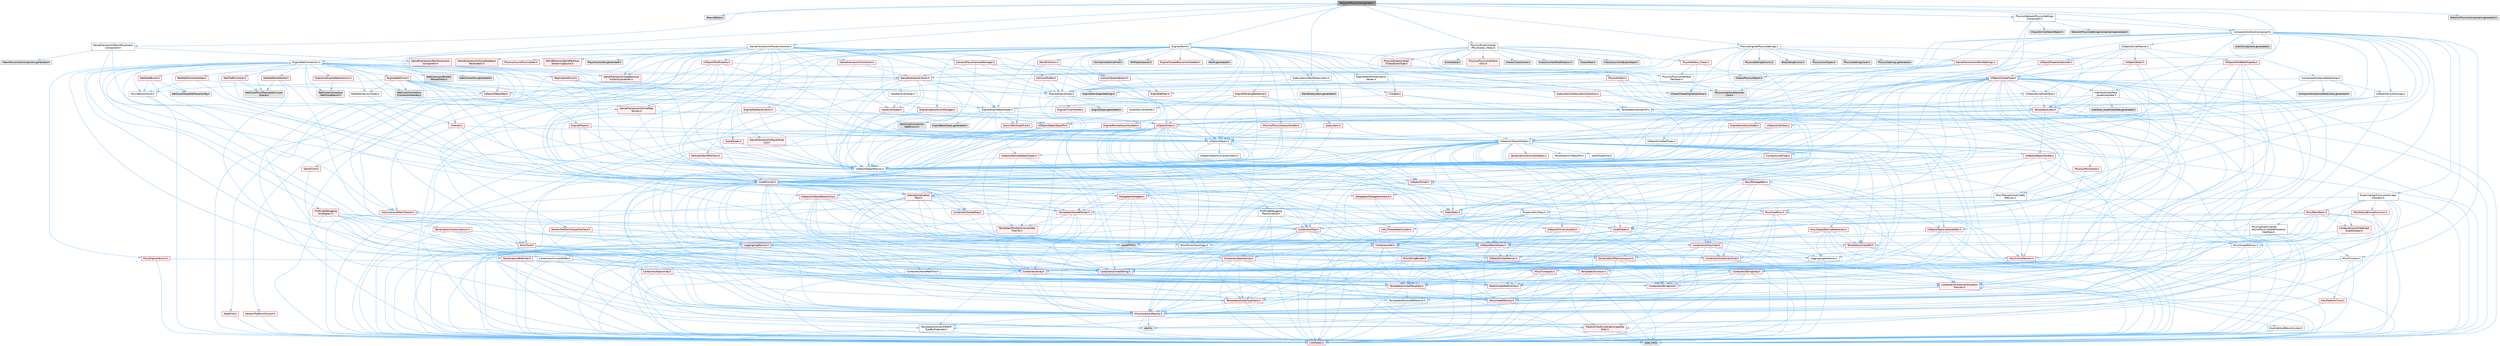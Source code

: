 digraph "NetworkPhysicsComponent.h"
{
 // INTERACTIVE_SVG=YES
 // LATEX_PDF_SIZE
  bgcolor="transparent";
  edge [fontname=Helvetica,fontsize=10,labelfontname=Helvetica,labelfontsize=10];
  node [fontname=Helvetica,fontsize=10,shape=box,height=0.2,width=0.4];
  Node1 [id="Node000001",label="NetworkPhysicsComponent.h",height=0.2,width=0.4,color="gray40", fillcolor="grey60", style="filled", fontcolor="black",tooltip=" "];
  Node1 -> Node2 [id="edge1_Node000001_Node000002",color="steelblue1",style="solid",tooltip=" "];
  Node2 [id="Node000002",label="RewindData.h",height=0.2,width=0.4,color="grey60", fillcolor="#E0E0E0", style="filled",tooltip=" "];
  Node1 -> Node3 [id="edge2_Node000001_Node000003",color="steelblue1",style="solid",tooltip=" "];
  Node3 [id="Node000003",label="Components/ActorComponent.h",height=0.2,width=0.4,color="grey40", fillcolor="white", style="filled",URL="$da/db1/ActorComponent_8h.html",tooltip=" "];
  Node3 -> Node4 [id="edge3_Node000003_Node000004",color="steelblue1",style="solid",tooltip=" "];
  Node4 [id="Node000004",label="UObject/ObjectMacros.h",height=0.2,width=0.4,color="grey40", fillcolor="white", style="filled",URL="$d8/d8d/ObjectMacros_8h.html",tooltip=" "];
  Node4 -> Node5 [id="edge4_Node000004_Node000005",color="steelblue1",style="solid",tooltip=" "];
  Node5 [id="Node000005",label="Misc/EnumClassFlags.h",height=0.2,width=0.4,color="grey40", fillcolor="white", style="filled",URL="$d8/de7/EnumClassFlags_8h.html",tooltip=" "];
  Node4 -> Node6 [id="edge5_Node000004_Node000006",color="steelblue1",style="solid",tooltip=" "];
  Node6 [id="Node000006",label="UObject/Script.h",height=0.2,width=0.4,color="red", fillcolor="#FFF0F0", style="filled",URL="$de/dc6/Script_8h.html",tooltip=" "];
  Node6 -> Node7 [id="edge6_Node000006_Node000007",color="steelblue1",style="solid",tooltip=" "];
  Node7 [id="Node000007",label="Delegates/Delegate.h",height=0.2,width=0.4,color="red", fillcolor="#FFF0F0", style="filled",URL="$d4/d80/Delegate_8h.html",tooltip=" "];
  Node7 -> Node8 [id="edge7_Node000007_Node000008",color="steelblue1",style="solid",tooltip=" "];
  Node8 [id="Node000008",label="CoreTypes.h",height=0.2,width=0.4,color="red", fillcolor="#FFF0F0", style="filled",URL="$dc/dec/CoreTypes_8h.html",tooltip=" "];
  Node7 -> Node22 [id="edge8_Node000007_Node000022",color="steelblue1",style="solid",tooltip=" "];
  Node22 [id="Node000022",label="Misc/AssertionMacros.h",height=0.2,width=0.4,color="red", fillcolor="#FFF0F0", style="filled",URL="$d0/dfa/AssertionMacros_8h.html",tooltip=" "];
  Node22 -> Node8 [id="edge9_Node000022_Node000008",color="steelblue1",style="solid",tooltip=" "];
  Node22 -> Node59 [id="edge10_Node000022_Node000059",color="steelblue1",style="solid",tooltip=" "];
  Node59 [id="Node000059",label="Templates/IsArrayOrRefOf\lTypeByPredicate.h",height=0.2,width=0.4,color="grey40", fillcolor="white", style="filled",URL="$d6/da1/IsArrayOrRefOfTypeByPredicate_8h.html",tooltip=" "];
  Node59 -> Node8 [id="edge11_Node000059_Node000008",color="steelblue1",style="solid",tooltip=" "];
  Node22 -> Node62 [id="edge12_Node000022_Node000062",color="steelblue1",style="solid",tooltip=" "];
  Node62 [id="Node000062",label="Traits/IsCharEncodingCompatible\lWith.h",height=0.2,width=0.4,color="red", fillcolor="#FFF0F0", style="filled",URL="$df/dd1/IsCharEncodingCompatibleWith_8h.html",tooltip=" "];
  Node62 -> Node12 [id="edge13_Node000062_Node000012",color="steelblue1",style="solid",tooltip=" "];
  Node12 [id="Node000012",label="type_traits",height=0.2,width=0.4,color="grey60", fillcolor="#E0E0E0", style="filled",tooltip=" "];
  Node22 -> Node71 [id="edge14_Node000022_Node000071",color="steelblue1",style="solid",tooltip=" "];
  Node71 [id="Node000071",label="atomic",height=0.2,width=0.4,color="grey60", fillcolor="#E0E0E0", style="filled",tooltip=" "];
  Node7 -> Node72 [id="edge15_Node000007_Node000072",color="steelblue1",style="solid",tooltip=" "];
  Node72 [id="Node000072",label="UObject/NameTypes.h",height=0.2,width=0.4,color="red", fillcolor="#FFF0F0", style="filled",URL="$d6/d35/NameTypes_8h.html",tooltip=" "];
  Node72 -> Node8 [id="edge16_Node000072_Node000008",color="steelblue1",style="solid",tooltip=" "];
  Node72 -> Node22 [id="edge17_Node000072_Node000022",color="steelblue1",style="solid",tooltip=" "];
  Node72 -> Node73 [id="edge18_Node000072_Node000073",color="steelblue1",style="solid",tooltip=" "];
  Node73 [id="Node000073",label="HAL/UnrealMemory.h",height=0.2,width=0.4,color="red", fillcolor="#FFF0F0", style="filled",URL="$d9/d96/UnrealMemory_8h.html",tooltip=" "];
  Node73 -> Node8 [id="edge19_Node000073_Node000008",color="steelblue1",style="solid",tooltip=" "];
  Node72 -> Node94 [id="edge20_Node000072_Node000094",color="steelblue1",style="solid",tooltip=" "];
  Node94 [id="Node000094",label="Templates/UnrealTypeTraits.h",height=0.2,width=0.4,color="red", fillcolor="#FFF0F0", style="filled",URL="$d2/d2d/UnrealTypeTraits_8h.html",tooltip=" "];
  Node94 -> Node8 [id="edge21_Node000094_Node000008",color="steelblue1",style="solid",tooltip=" "];
  Node94 -> Node22 [id="edge22_Node000094_Node000022",color="steelblue1",style="solid",tooltip=" "];
  Node72 -> Node99 [id="edge23_Node000072_Node000099",color="steelblue1",style="solid",tooltip=" "];
  Node99 [id="Node000099",label="Templates/UnrealTemplate.h",height=0.2,width=0.4,color="red", fillcolor="#FFF0F0", style="filled",URL="$d4/d24/UnrealTemplate_8h.html",tooltip=" "];
  Node99 -> Node8 [id="edge24_Node000099_Node000008",color="steelblue1",style="solid",tooltip=" "];
  Node99 -> Node73 [id="edge25_Node000099_Node000073",color="steelblue1",style="solid",tooltip=" "];
  Node99 -> Node94 [id="edge26_Node000099_Node000094",color="steelblue1",style="solid",tooltip=" "];
  Node99 -> Node102 [id="edge27_Node000099_Node000102",color="steelblue1",style="solid",tooltip=" "];
  Node102 [id="Node000102",label="Templates/RemoveReference.h",height=0.2,width=0.4,color="grey40", fillcolor="white", style="filled",URL="$da/dbe/RemoveReference_8h.html",tooltip=" "];
  Node102 -> Node8 [id="edge28_Node000102_Node000008",color="steelblue1",style="solid",tooltip=" "];
  Node99 -> Node12 [id="edge29_Node000099_Node000012",color="steelblue1",style="solid",tooltip=" "];
  Node72 -> Node105 [id="edge30_Node000072_Node000105",color="steelblue1",style="solid",tooltip=" "];
  Node105 [id="Node000105",label="Containers/UnrealString.h",height=0.2,width=0.4,color="red", fillcolor="#FFF0F0", style="filled",URL="$d5/dba/UnrealString_8h.html",tooltip=" "];
  Node72 -> Node109 [id="edge31_Node000072_Node000109",color="steelblue1",style="solid",tooltip=" "];
  Node109 [id="Node000109",label="HAL/CriticalSection.h",height=0.2,width=0.4,color="red", fillcolor="#FFF0F0", style="filled",URL="$d6/d90/CriticalSection_8h.html",tooltip=" "];
  Node72 -> Node25 [id="edge32_Node000072_Node000025",color="steelblue1",style="solid",tooltip=" "];
  Node25 [id="Node000025",label="Containers/StringFwd.h",height=0.2,width=0.4,color="red", fillcolor="#FFF0F0", style="filled",URL="$df/d37/StringFwd_8h.html",tooltip=" "];
  Node25 -> Node8 [id="edge33_Node000025_Node000008",color="steelblue1",style="solid",tooltip=" "];
  Node72 -> Node177 [id="edge34_Node000072_Node000177",color="steelblue1",style="solid",tooltip=" "];
  Node177 [id="Node000177",label="UObject/UnrealNames.h",height=0.2,width=0.4,color="red", fillcolor="#FFF0F0", style="filled",URL="$d8/db1/UnrealNames_8h.html",tooltip=" "];
  Node177 -> Node8 [id="edge35_Node000177_Node000008",color="steelblue1",style="solid",tooltip=" "];
  Node72 -> Node143 [id="edge36_Node000072_Node000143",color="steelblue1",style="solid",tooltip=" "];
  Node143 [id="Node000143",label="Serialization/MemoryLayout.h",height=0.2,width=0.4,color="red", fillcolor="#FFF0F0", style="filled",URL="$d7/d66/MemoryLayout_8h.html",tooltip=" "];
  Node143 -> Node25 [id="edge37_Node000143_Node000025",color="steelblue1",style="solid",tooltip=" "];
  Node143 -> Node73 [id="edge38_Node000143_Node000073",color="steelblue1",style="solid",tooltip=" "];
  Node143 -> Node99 [id="edge39_Node000143_Node000099",color="steelblue1",style="solid",tooltip=" "];
  Node72 -> Node179 [id="edge40_Node000072_Node000179",color="steelblue1",style="solid",tooltip=" "];
  Node179 [id="Node000179",label="Misc/StringBuilder.h",height=0.2,width=0.4,color="red", fillcolor="#FFF0F0", style="filled",URL="$d4/d52/StringBuilder_8h.html",tooltip=" "];
  Node179 -> Node25 [id="edge41_Node000179_Node000025",color="steelblue1",style="solid",tooltip=" "];
  Node179 -> Node180 [id="edge42_Node000179_Node000180",color="steelblue1",style="solid",tooltip=" "];
  Node180 [id="Node000180",label="Containers/StringView.h",height=0.2,width=0.4,color="red", fillcolor="#FFF0F0", style="filled",URL="$dd/dea/StringView_8h.html",tooltip=" "];
  Node180 -> Node8 [id="edge43_Node000180_Node000008",color="steelblue1",style="solid",tooltip=" "];
  Node180 -> Node25 [id="edge44_Node000180_Node000025",color="steelblue1",style="solid",tooltip=" "];
  Node180 -> Node73 [id="edge45_Node000180_Node000073",color="steelblue1",style="solid",tooltip=" "];
  Node180 -> Node174 [id="edge46_Node000180_Node000174",color="steelblue1",style="solid",tooltip=" "];
  Node174 [id="Node000174",label="Math/UnrealMathUtility.h",height=0.2,width=0.4,color="red", fillcolor="#FFF0F0", style="filled",URL="$db/db8/UnrealMathUtility_8h.html",tooltip=" "];
  Node174 -> Node8 [id="edge47_Node000174_Node000008",color="steelblue1",style="solid",tooltip=" "];
  Node174 -> Node22 [id="edge48_Node000174_Node000022",color="steelblue1",style="solid",tooltip=" "];
  Node180 -> Node99 [id="edge49_Node000180_Node000099",color="steelblue1",style="solid",tooltip=" "];
  Node180 -> Node62 [id="edge50_Node000180_Node000062",color="steelblue1",style="solid",tooltip=" "];
  Node180 -> Node12 [id="edge51_Node000180_Node000012",color="steelblue1",style="solid",tooltip=" "];
  Node179 -> Node8 [id="edge52_Node000179_Node000008",color="steelblue1",style="solid",tooltip=" "];
  Node179 -> Node73 [id="edge53_Node000179_Node000073",color="steelblue1",style="solid",tooltip=" "];
  Node179 -> Node22 [id="edge54_Node000179_Node000022",color="steelblue1",style="solid",tooltip=" "];
  Node179 -> Node59 [id="edge55_Node000179_Node000059",color="steelblue1",style="solid",tooltip=" "];
  Node179 -> Node99 [id="edge56_Node000179_Node000099",color="steelblue1",style="solid",tooltip=" "];
  Node179 -> Node94 [id="edge57_Node000179_Node000094",color="steelblue1",style="solid",tooltip=" "];
  Node179 -> Node62 [id="edge58_Node000179_Node000062",color="steelblue1",style="solid",tooltip=" "];
  Node179 -> Node12 [id="edge59_Node000179_Node000012",color="steelblue1",style="solid",tooltip=" "];
  Node7 -> Node185 [id="edge60_Node000007_Node000185",color="steelblue1",style="solid",tooltip=" "];
  Node185 [id="Node000185",label="Templates/SharedPointer.h",height=0.2,width=0.4,color="red", fillcolor="#FFF0F0", style="filled",URL="$d2/d17/SharedPointer_8h.html",tooltip=" "];
  Node185 -> Node8 [id="edge61_Node000185_Node000008",color="steelblue1",style="solid",tooltip=" "];
  Node185 -> Node186 [id="edge62_Node000185_Node000186",color="steelblue1",style="solid",tooltip=" "];
  Node186 [id="Node000186",label="Templates/PointerIsConvertible\lFromTo.h",height=0.2,width=0.4,color="red", fillcolor="#FFF0F0", style="filled",URL="$d6/d65/PointerIsConvertibleFromTo_8h.html",tooltip=" "];
  Node186 -> Node8 [id="edge63_Node000186_Node000008",color="steelblue1",style="solid",tooltip=" "];
  Node186 -> Node12 [id="edge64_Node000186_Node000012",color="steelblue1",style="solid",tooltip=" "];
  Node185 -> Node22 [id="edge65_Node000185_Node000022",color="steelblue1",style="solid",tooltip=" "];
  Node185 -> Node73 [id="edge66_Node000185_Node000073",color="steelblue1",style="solid",tooltip=" "];
  Node185 -> Node125 [id="edge67_Node000185_Node000125",color="steelblue1",style="solid",tooltip=" "];
  Node125 [id="Node000125",label="Containers/Array.h",height=0.2,width=0.4,color="red", fillcolor="#FFF0F0", style="filled",URL="$df/dd0/Array_8h.html",tooltip=" "];
  Node125 -> Node8 [id="edge68_Node000125_Node000008",color="steelblue1",style="solid",tooltip=" "];
  Node125 -> Node22 [id="edge69_Node000125_Node000022",color="steelblue1",style="solid",tooltip=" "];
  Node125 -> Node73 [id="edge70_Node000125_Node000073",color="steelblue1",style="solid",tooltip=" "];
  Node125 -> Node94 [id="edge71_Node000125_Node000094",color="steelblue1",style="solid",tooltip=" "];
  Node125 -> Node99 [id="edge72_Node000125_Node000099",color="steelblue1",style="solid",tooltip=" "];
  Node125 -> Node113 [id="edge73_Node000125_Node000113",color="steelblue1",style="solid",tooltip=" "];
  Node113 [id="Node000113",label="Containers/ContainerAllocation\lPolicies.h",height=0.2,width=0.4,color="red", fillcolor="#FFF0F0", style="filled",URL="$d7/dff/ContainerAllocationPolicies_8h.html",tooltip=" "];
  Node113 -> Node8 [id="edge74_Node000113_Node000008",color="steelblue1",style="solid",tooltip=" "];
  Node113 -> Node113 [id="edge75_Node000113_Node000113",color="steelblue1",style="solid",tooltip=" "];
  Node113 -> Node73 [id="edge76_Node000113_Node000073",color="steelblue1",style="solid",tooltip=" "];
  Node113 -> Node22 [id="edge77_Node000113_Node000022",color="steelblue1",style="solid",tooltip=" "];
  Node113 -> Node12 [id="edge78_Node000113_Node000012",color="steelblue1",style="solid",tooltip=" "];
  Node125 -> Node12 [id="edge79_Node000125_Node000012",color="steelblue1",style="solid",tooltip=" "];
  Node185 -> Node187 [id="edge80_Node000185_Node000187",color="steelblue1",style="solid",tooltip=" "];
  Node187 [id="Node000187",label="Containers/Map.h",height=0.2,width=0.4,color="red", fillcolor="#FFF0F0", style="filled",URL="$df/d79/Map_8h.html",tooltip=" "];
  Node187 -> Node8 [id="edge81_Node000187_Node000008",color="steelblue1",style="solid",tooltip=" "];
  Node187 -> Node189 [id="edge82_Node000187_Node000189",color="steelblue1",style="solid",tooltip=" "];
  Node189 [id="Node000189",label="Containers/Set.h",height=0.2,width=0.4,color="red", fillcolor="#FFF0F0", style="filled",URL="$d4/d45/Set_8h.html",tooltip=" "];
  Node189 -> Node113 [id="edge83_Node000189_Node000113",color="steelblue1",style="solid",tooltip=" "];
  Node189 -> Node191 [id="edge84_Node000189_Node000191",color="steelblue1",style="solid",tooltip=" "];
  Node191 [id="Node000191",label="Containers/SparseArray.h",height=0.2,width=0.4,color="red", fillcolor="#FFF0F0", style="filled",URL="$d5/dbf/SparseArray_8h.html",tooltip=" "];
  Node191 -> Node8 [id="edge85_Node000191_Node000008",color="steelblue1",style="solid",tooltip=" "];
  Node191 -> Node22 [id="edge86_Node000191_Node000022",color="steelblue1",style="solid",tooltip=" "];
  Node191 -> Node73 [id="edge87_Node000191_Node000073",color="steelblue1",style="solid",tooltip=" "];
  Node191 -> Node94 [id="edge88_Node000191_Node000094",color="steelblue1",style="solid",tooltip=" "];
  Node191 -> Node99 [id="edge89_Node000191_Node000099",color="steelblue1",style="solid",tooltip=" "];
  Node191 -> Node113 [id="edge90_Node000191_Node000113",color="steelblue1",style="solid",tooltip=" "];
  Node191 -> Node125 [id="edge91_Node000191_Node000125",color="steelblue1",style="solid",tooltip=" "];
  Node191 -> Node174 [id="edge92_Node000191_Node000174",color="steelblue1",style="solid",tooltip=" "];
  Node191 -> Node105 [id="edge93_Node000191_Node000105",color="steelblue1",style="solid",tooltip=" "];
  Node189 -> Node31 [id="edge94_Node000189_Node000031",color="steelblue1",style="solid",tooltip=" "];
  Node31 [id="Node000031",label="Containers/ContainersFwd.h",height=0.2,width=0.4,color="red", fillcolor="#FFF0F0", style="filled",URL="$d4/d0a/ContainersFwd_8h.html",tooltip=" "];
  Node31 -> Node8 [id="edge95_Node000031_Node000008",color="steelblue1",style="solid",tooltip=" "];
  Node189 -> Node174 [id="edge96_Node000189_Node000174",color="steelblue1",style="solid",tooltip=" "];
  Node189 -> Node22 [id="edge97_Node000189_Node000022",color="steelblue1",style="solid",tooltip=" "];
  Node189 -> Node210 [id="edge98_Node000189_Node000210",color="steelblue1",style="solid",tooltip=" "];
  Node210 [id="Node000210",label="Templates/Function.h",height=0.2,width=0.4,color="red", fillcolor="#FFF0F0", style="filled",URL="$df/df5/Function_8h.html",tooltip=" "];
  Node210 -> Node8 [id="edge99_Node000210_Node000008",color="steelblue1",style="solid",tooltip=" "];
  Node210 -> Node22 [id="edge100_Node000210_Node000022",color="steelblue1",style="solid",tooltip=" "];
  Node210 -> Node73 [id="edge101_Node000210_Node000073",color="steelblue1",style="solid",tooltip=" "];
  Node210 -> Node94 [id="edge102_Node000210_Node000094",color="steelblue1",style="solid",tooltip=" "];
  Node210 -> Node99 [id="edge103_Node000210_Node000099",color="steelblue1",style="solid",tooltip=" "];
  Node210 -> Node174 [id="edge104_Node000210_Node000174",color="steelblue1",style="solid",tooltip=" "];
  Node210 -> Node12 [id="edge105_Node000210_Node000012",color="steelblue1",style="solid",tooltip=" "];
  Node189 -> Node99 [id="edge106_Node000189_Node000099",color="steelblue1",style="solid",tooltip=" "];
  Node189 -> Node12 [id="edge107_Node000189_Node000012",color="steelblue1",style="solid",tooltip=" "];
  Node187 -> Node105 [id="edge108_Node000187_Node000105",color="steelblue1",style="solid",tooltip=" "];
  Node187 -> Node22 [id="edge109_Node000187_Node000022",color="steelblue1",style="solid",tooltip=" "];
  Node187 -> Node210 [id="edge110_Node000187_Node000210",color="steelblue1",style="solid",tooltip=" "];
  Node187 -> Node99 [id="edge111_Node000187_Node000099",color="steelblue1",style="solid",tooltip=" "];
  Node187 -> Node94 [id="edge112_Node000187_Node000094",color="steelblue1",style="solid",tooltip=" "];
  Node187 -> Node12 [id="edge113_Node000187_Node000012",color="steelblue1",style="solid",tooltip=" "];
  Node185 -> Node216 [id="edge114_Node000185_Node000216",color="steelblue1",style="solid",tooltip=" "];
  Node216 [id="Node000216",label="CoreGlobals.h",height=0.2,width=0.4,color="red", fillcolor="#FFF0F0", style="filled",URL="$d5/d8c/CoreGlobals_8h.html",tooltip=" "];
  Node216 -> Node105 [id="edge115_Node000216_Node000105",color="steelblue1",style="solid",tooltip=" "];
  Node216 -> Node8 [id="edge116_Node000216_Node000008",color="steelblue1",style="solid",tooltip=" "];
  Node216 -> Node220 [id="edge117_Node000216_Node000220",color="steelblue1",style="solid",tooltip=" "];
  Node220 [id="Node000220",label="Logging/LogMacros.h",height=0.2,width=0.4,color="red", fillcolor="#FFF0F0", style="filled",URL="$d0/d16/LogMacros_8h.html",tooltip=" "];
  Node220 -> Node105 [id="edge118_Node000220_Node000105",color="steelblue1",style="solid",tooltip=" "];
  Node220 -> Node8 [id="edge119_Node000220_Node000008",color="steelblue1",style="solid",tooltip=" "];
  Node220 -> Node80 [id="edge120_Node000220_Node000080",color="steelblue1",style="solid",tooltip=" "];
  Node80 [id="Node000080",label="Logging/LogVerbosity.h",height=0.2,width=0.4,color="grey40", fillcolor="white", style="filled",URL="$d2/d8f/LogVerbosity_8h.html",tooltip=" "];
  Node80 -> Node8 [id="edge121_Node000080_Node000008",color="steelblue1",style="solid",tooltip=" "];
  Node220 -> Node22 [id="edge122_Node000220_Node000022",color="steelblue1",style="solid",tooltip=" "];
  Node220 -> Node59 [id="edge123_Node000220_Node000059",color="steelblue1",style="solid",tooltip=" "];
  Node220 -> Node62 [id="edge124_Node000220_Node000062",color="steelblue1",style="solid",tooltip=" "];
  Node220 -> Node12 [id="edge125_Node000220_Node000012",color="steelblue1",style="solid",tooltip=" "];
  Node216 -> Node5 [id="edge126_Node000216_Node000005",color="steelblue1",style="solid",tooltip=" "];
  Node216 -> Node72 [id="edge127_Node000216_Node000072",color="steelblue1",style="solid",tooltip=" "];
  Node216 -> Node71 [id="edge128_Node000216_Node000071",color="steelblue1",style="solid",tooltip=" "];
  Node7 -> Node226 [id="edge129_Node000007_Node000226",color="steelblue1",style="solid",tooltip=" "];
  Node226 [id="Node000226",label="AutoRTFM.h",height=0.2,width=0.4,color="grey60", fillcolor="#E0E0E0", style="filled",tooltip=" "];
  Node6 -> Node248 [id="edge130_Node000006_Node000248",color="steelblue1",style="solid",tooltip=" "];
  Node248 [id="Node000248",label="Stats/Stats.h",height=0.2,width=0.4,color="red", fillcolor="#FFF0F0", style="filled",URL="$dc/d09/Stats_8h.html",tooltip=" "];
  Node248 -> Node216 [id="edge131_Node000248_Node000216",color="steelblue1",style="solid",tooltip=" "];
  Node248 -> Node8 [id="edge132_Node000248_Node000008",color="steelblue1",style="solid",tooltip=" "];
  Node6 -> Node5 [id="edge133_Node000006_Node000005",color="steelblue1",style="solid",tooltip=" "];
  Node6 -> Node274 [id="edge134_Node000006_Node000274",color="steelblue1",style="solid",tooltip=" "];
  Node274 [id="Node000274",label="Misc/CoreMisc.h",height=0.2,width=0.4,color="red", fillcolor="#FFF0F0", style="filled",URL="$d8/d97/CoreMisc_8h.html",tooltip=" "];
  Node274 -> Node125 [id="edge135_Node000274_Node000125",color="steelblue1",style="solid",tooltip=" "];
  Node274 -> Node113 [id="edge136_Node000274_Node000113",color="steelblue1",style="solid",tooltip=" "];
  Node274 -> Node187 [id="edge137_Node000274_Node000187",color="steelblue1",style="solid",tooltip=" "];
  Node274 -> Node105 [id="edge138_Node000274_Node000105",color="steelblue1",style="solid",tooltip=" "];
  Node274 -> Node216 [id="edge139_Node000274_Node000216",color="steelblue1",style="solid",tooltip=" "];
  Node274 -> Node8 [id="edge140_Node000274_Node000008",color="steelblue1",style="solid",tooltip=" "];
  Node274 -> Node80 [id="edge141_Node000274_Node000080",color="steelblue1",style="solid",tooltip=" "];
  Node274 -> Node210 [id="edge142_Node000274_Node000210",color="steelblue1",style="solid",tooltip=" "];
  Node274 -> Node72 [id="edge143_Node000274_Node000072",color="steelblue1",style="solid",tooltip=" "];
  Node3 -> Node278 [id="edge144_Node000003_Node000278",color="steelblue1",style="solid",tooltip=" "];
  Node278 [id="Node000278",label="UObject/UObjectGlobals.h",height=0.2,width=0.4,color="grey40", fillcolor="white", style="filled",URL="$d0/da9/UObjectGlobals_8h.html",tooltip=" "];
  Node278 -> Node125 [id="edge145_Node000278_Node000125",color="steelblue1",style="solid",tooltip=" "];
  Node278 -> Node182 [id="edge146_Node000278_Node000182",color="steelblue1",style="solid",tooltip=" "];
  Node182 [id="Node000182",label="Containers/ArrayView.h",height=0.2,width=0.4,color="red", fillcolor="#FFF0F0", style="filled",URL="$d7/df4/ArrayView_8h.html",tooltip=" "];
  Node182 -> Node8 [id="edge147_Node000182_Node000008",color="steelblue1",style="solid",tooltip=" "];
  Node182 -> Node31 [id="edge148_Node000182_Node000031",color="steelblue1",style="solid",tooltip=" "];
  Node182 -> Node22 [id="edge149_Node000182_Node000022",color="steelblue1",style="solid",tooltip=" "];
  Node182 -> Node94 [id="edge150_Node000182_Node000094",color="steelblue1",style="solid",tooltip=" "];
  Node182 -> Node125 [id="edge151_Node000182_Node000125",color="steelblue1",style="solid",tooltip=" "];
  Node182 -> Node174 [id="edge152_Node000182_Node000174",color="steelblue1",style="solid",tooltip=" "];
  Node182 -> Node12 [id="edge153_Node000182_Node000012",color="steelblue1",style="solid",tooltip=" "];
  Node278 -> Node113 [id="edge154_Node000278_Node000113",color="steelblue1",style="solid",tooltip=" "];
  Node278 -> Node31 [id="edge155_Node000278_Node000031",color="steelblue1",style="solid",tooltip=" "];
  Node278 -> Node187 [id="edge156_Node000278_Node000187",color="steelblue1",style="solid",tooltip=" "];
  Node278 -> Node189 [id="edge157_Node000278_Node000189",color="steelblue1",style="solid",tooltip=" "];
  Node278 -> Node191 [id="edge158_Node000278_Node000191",color="steelblue1",style="solid",tooltip=" "];
  Node278 -> Node25 [id="edge159_Node000278_Node000025",color="steelblue1",style="solid",tooltip=" "];
  Node278 -> Node180 [id="edge160_Node000278_Node000180",color="steelblue1",style="solid",tooltip=" "];
  Node278 -> Node105 [id="edge161_Node000278_Node000105",color="steelblue1",style="solid",tooltip=" "];
  Node278 -> Node216 [id="edge162_Node000278_Node000216",color="steelblue1",style="solid",tooltip=" "];
  Node278 -> Node8 [id="edge163_Node000278_Node000008",color="steelblue1",style="solid",tooltip=" "];
  Node278 -> Node7 [id="edge164_Node000278_Node000007",color="steelblue1",style="solid",tooltip=" "];
  Node278 -> Node279 [id="edge165_Node000278_Node000279",color="steelblue1",style="solid",tooltip=" "];
  Node279 [id="Node000279",label="Internationalization\l/Text.h",height=0.2,width=0.4,color="red", fillcolor="#FFF0F0", style="filled",URL="$d6/d35/Text_8h.html",tooltip=" "];
  Node279 -> Node8 [id="edge166_Node000279_Node000008",color="steelblue1",style="solid",tooltip=" "];
  Node279 -> Node22 [id="edge167_Node000279_Node000022",color="steelblue1",style="solid",tooltip=" "];
  Node279 -> Node5 [id="edge168_Node000279_Node000005",color="steelblue1",style="solid",tooltip=" "];
  Node279 -> Node94 [id="edge169_Node000279_Node000094",color="steelblue1",style="solid",tooltip=" "];
  Node279 -> Node125 [id="edge170_Node000279_Node000125",color="steelblue1",style="solid",tooltip=" "];
  Node279 -> Node105 [id="edge171_Node000279_Node000105",color="steelblue1",style="solid",tooltip=" "];
  Node279 -> Node280 [id="edge172_Node000279_Node000280",color="steelblue1",style="solid",tooltip=" "];
  Node280 [id="Node000280",label="Containers/SortedMap.h",height=0.2,width=0.4,color="red", fillcolor="#FFF0F0", style="filled",URL="$d1/dcf/SortedMap_8h.html",tooltip=" "];
  Node280 -> Node187 [id="edge173_Node000280_Node000187",color="steelblue1",style="solid",tooltip=" "];
  Node280 -> Node72 [id="edge174_Node000280_Node000072",color="steelblue1",style="solid",tooltip=" "];
  Node279 -> Node185 [id="edge175_Node000279_Node000185",color="steelblue1",style="solid",tooltip=" "];
  Node279 -> Node206 [id="edge176_Node000279_Node000206",color="steelblue1",style="solid",tooltip=" "];
  Node206 [id="Node000206",label="Templates/UniquePtr.h",height=0.2,width=0.4,color="red", fillcolor="#FFF0F0", style="filled",URL="$de/d1a/UniquePtr_8h.html",tooltip=" "];
  Node206 -> Node8 [id="edge177_Node000206_Node000008",color="steelblue1",style="solid",tooltip=" "];
  Node206 -> Node99 [id="edge178_Node000206_Node000099",color="steelblue1",style="solid",tooltip=" "];
  Node206 -> Node143 [id="edge179_Node000206_Node000143",color="steelblue1",style="solid",tooltip=" "];
  Node206 -> Node12 [id="edge180_Node000206_Node000012",color="steelblue1",style="solid",tooltip=" "];
  Node279 -> Node12 [id="edge181_Node000279_Node000012",color="steelblue1",style="solid",tooltip=" "];
  Node278 -> Node220 [id="edge182_Node000278_Node000220",color="steelblue1",style="solid",tooltip=" "];
  Node278 -> Node80 [id="edge183_Node000278_Node000080",color="steelblue1",style="solid",tooltip=" "];
  Node278 -> Node22 [id="edge184_Node000278_Node000022",color="steelblue1",style="solid",tooltip=" "];
  Node278 -> Node5 [id="edge185_Node000278_Node000005",color="steelblue1",style="solid",tooltip=" "];
  Node278 -> Node293 [id="edge186_Node000278_Node000293",color="steelblue1",style="solid",tooltip=" "];
  Node293 [id="Node000293",label="Misc/OutputDeviceRedirector.h",height=0.2,width=0.4,color="red", fillcolor="#FFF0F0", style="filled",URL="$d8/dd8/OutputDeviceRedirector_8h.html",tooltip=" "];
  Node293 -> Node125 [id="edge187_Node000293_Node000125",color="steelblue1",style="solid",tooltip=" "];
  Node293 -> Node113 [id="edge188_Node000293_Node000113",color="steelblue1",style="solid",tooltip=" "];
  Node293 -> Node8 [id="edge189_Node000293_Node000008",color="steelblue1",style="solid",tooltip=" "];
  Node293 -> Node80 [id="edge190_Node000293_Node000080",color="steelblue1",style="solid",tooltip=" "];
  Node293 -> Node5 [id="edge191_Node000293_Node000005",color="steelblue1",style="solid",tooltip=" "];
  Node293 -> Node206 [id="edge192_Node000293_Node000206",color="steelblue1",style="solid",tooltip=" "];
  Node293 -> Node72 [id="edge193_Node000293_Node000072",color="steelblue1",style="solid",tooltip=" "];
  Node278 -> Node295 [id="edge194_Node000278_Node000295",color="steelblue1",style="solid",tooltip=" "];
  Node295 [id="Node000295",label="Misc/PackagePath.h",height=0.2,width=0.4,color="red", fillcolor="#FFF0F0", style="filled",URL="$d8/d15/PackagePath_8h.html",tooltip=" "];
  Node295 -> Node182 [id="edge195_Node000295_Node000182",color="steelblue1",style="solid",tooltip=" "];
  Node295 -> Node31 [id="edge196_Node000295_Node000031",color="steelblue1",style="solid",tooltip=" "];
  Node295 -> Node25 [id="edge197_Node000295_Node000025",color="steelblue1",style="solid",tooltip=" "];
  Node295 -> Node180 [id="edge198_Node000295_Node000180",color="steelblue1",style="solid",tooltip=" "];
  Node295 -> Node105 [id="edge199_Node000295_Node000105",color="steelblue1",style="solid",tooltip=" "];
  Node295 -> Node279 [id="edge200_Node000295_Node000279",color="steelblue1",style="solid",tooltip=" "];
  Node295 -> Node206 [id="edge201_Node000295_Node000206",color="steelblue1",style="solid",tooltip=" "];
  Node295 -> Node72 [id="edge202_Node000295_Node000072",color="steelblue1",style="solid",tooltip=" "];
  Node278 -> Node296 [id="edge203_Node000278_Node000296",color="steelblue1",style="solid",tooltip=" "];
  Node296 [id="Node000296",label="Serialization/ArchiveUObject.h",height=0.2,width=0.4,color="red", fillcolor="#FFF0F0", style="filled",URL="$de/ddb/ArchiveUObject_8h.html",tooltip=" "];
  Node278 -> Node143 [id="edge204_Node000278_Node000143",color="steelblue1",style="solid",tooltip=" "];
  Node278 -> Node248 [id="edge205_Node000278_Node000248",color="steelblue1",style="solid",tooltip=" "];
  Node278 -> Node210 [id="edge206_Node000278_Node000210",color="steelblue1",style="solid",tooltip=" "];
  Node278 -> Node59 [id="edge207_Node000278_Node000059",color="steelblue1",style="solid",tooltip=" "];
  Node278 -> Node186 [id="edge208_Node000278_Node000186",color="steelblue1",style="solid",tooltip=" "];
  Node278 -> Node206 [id="edge209_Node000278_Node000206",color="steelblue1",style="solid",tooltip=" "];
  Node278 -> Node99 [id="edge210_Node000278_Node000099",color="steelblue1",style="solid",tooltip=" "];
  Node278 -> Node297 [id="edge211_Node000278_Node000297",color="steelblue1",style="solid",tooltip=" "];
  Node297 [id="Node000297",label="Templates/IsTObjectPtr.h",height=0.2,width=0.4,color="grey40", fillcolor="white", style="filled",URL="$d2/d39/IsTObjectPtr_8h.html",tooltip=" "];
  Node278 -> Node62 [id="edge212_Node000278_Node000062",color="steelblue1",style="solid",tooltip=" "];
  Node278 -> Node72 [id="edge213_Node000278_Node000072",color="steelblue1",style="solid",tooltip=" "];
  Node278 -> Node4 [id="edge214_Node000278_Node000004",color="steelblue1",style="solid",tooltip=" "];
  Node278 -> Node298 [id="edge215_Node000278_Node000298",color="steelblue1",style="solid",tooltip=" "];
  Node298 [id="Node000298",label="UObject/ObjectHandle.h",height=0.2,width=0.4,color="red", fillcolor="#FFF0F0", style="filled",URL="$de/d34/ObjectHandle_8h.html",tooltip=" "];
  Node298 -> Node187 [id="edge216_Node000298_Node000187",color="steelblue1",style="solid",tooltip=" "];
  Node298 -> Node8 [id="edge217_Node000298_Node000008",color="steelblue1",style="solid",tooltip=" "];
  Node298 -> Node109 [id="edge218_Node000298_Node000109",color="steelblue1",style="solid",tooltip=" "];
  Node298 -> Node22 [id="edge219_Node000298_Node000022",color="steelblue1",style="solid",tooltip=" "];
  Node298 -> Node72 [id="edge220_Node000298_Node000072",color="steelblue1",style="solid",tooltip=" "];
  Node298 -> Node4 [id="edge221_Node000298_Node000004",color="steelblue1",style="solid",tooltip=" "];
  Node278 -> Node306 [id="edge222_Node000278_Node000306",color="steelblue1",style="solid",tooltip=" "];
  Node306 [id="Node000306",label="UObject/PrimaryAssetId.h",height=0.2,width=0.4,color="red", fillcolor="#FFF0F0", style="filled",URL="$dc/d5c/PrimaryAssetId_8h.html",tooltip=" "];
  Node306 -> Node25 [id="edge223_Node000306_Node000025",color="steelblue1",style="solid",tooltip=" "];
  Node306 -> Node105 [id="edge224_Node000306_Node000105",color="steelblue1",style="solid",tooltip=" "];
  Node306 -> Node179 [id="edge225_Node000306_Node000179",color="steelblue1",style="solid",tooltip=" "];
  Node306 -> Node72 [id="edge226_Node000306_Node000072",color="steelblue1",style="solid",tooltip=" "];
  Node306 -> Node177 [id="edge227_Node000306_Node000177",color="steelblue1",style="solid",tooltip=" "];
  Node278 -> Node6 [id="edge228_Node000278_Node000006",color="steelblue1",style="solid",tooltip=" "];
  Node278 -> Node307 [id="edge229_Node000278_Node000307",color="steelblue1",style="solid",tooltip=" "];
  Node307 [id="Node000307",label="UObject/TopLevelAssetPath.h",height=0.2,width=0.4,color="red", fillcolor="#FFF0F0", style="filled",URL="$de/dc9/TopLevelAssetPath_8h.html",tooltip=" "];
  Node307 -> Node25 [id="edge230_Node000307_Node000025",color="steelblue1",style="solid",tooltip=" "];
  Node307 -> Node180 [id="edge231_Node000307_Node000180",color="steelblue1",style="solid",tooltip=" "];
  Node307 -> Node105 [id="edge232_Node000307_Node000105",color="steelblue1",style="solid",tooltip=" "];
  Node307 -> Node8 [id="edge233_Node000307_Node000008",color="steelblue1",style="solid",tooltip=" "];
  Node307 -> Node72 [id="edge234_Node000307_Node000072",color="steelblue1",style="solid",tooltip=" "];
  Node307 -> Node12 [id="edge235_Node000307_Node000012",color="steelblue1",style="solid",tooltip=" "];
  Node278 -> Node305 [id="edge236_Node000278_Node000305",color="steelblue1",style="solid",tooltip=" "];
  Node305 [id="Node000305",label="UObject/RemoteObjectTypes.h",height=0.2,width=0.4,color="red", fillcolor="#FFF0F0", style="filled",URL="$d5/d80/RemoteObjectTypes_8h.html",tooltip=" "];
  Node305 -> Node8 [id="edge237_Node000305_Node000008",color="steelblue1",style="solid",tooltip=" "];
  Node305 -> Node125 [id="edge238_Node000305_Node000125",color="steelblue1",style="solid",tooltip=" "];
  Node305 -> Node105 [id="edge239_Node000305_Node000105",color="steelblue1",style="solid",tooltip=" "];
  Node305 -> Node4 [id="edge240_Node000305_Node000004",color="steelblue1",style="solid",tooltip=" "];
  Node278 -> Node177 [id="edge241_Node000278_Node000177",color="steelblue1",style="solid",tooltip=" "];
  Node278 -> Node308 [id="edge242_Node000278_Node000308",color="steelblue1",style="solid",tooltip=" "];
  Node308 [id="Node000308",label="VerseTypesFwd.h",height=0.2,width=0.4,color="grey40", fillcolor="white", style="filled",URL="$d9/d92/VerseTypesFwd_8h.html",tooltip=" "];
  Node3 -> Node309 [id="edge243_Node000003_Node000309",color="steelblue1",style="solid",tooltip=" "];
  Node309 [id="Node000309",label="UObject/Object.h",height=0.2,width=0.4,color="grey40", fillcolor="white", style="filled",URL="$db/dbf/Object_8h.html",tooltip=" "];
  Node309 -> Node6 [id="edge244_Node000309_Node000006",color="steelblue1",style="solid",tooltip=" "];
  Node309 -> Node4 [id="edge245_Node000309_Node000004",color="steelblue1",style="solid",tooltip=" "];
  Node309 -> Node310 [id="edge246_Node000309_Node000310",color="steelblue1",style="solid",tooltip=" "];
  Node310 [id="Node000310",label="UObject/UObjectBaseUtility.h",height=0.2,width=0.4,color="red", fillcolor="#FFF0F0", style="filled",URL="$d2/df9/UObjectBaseUtility_8h.html",tooltip=" "];
  Node310 -> Node25 [id="edge247_Node000310_Node000025",color="steelblue1",style="solid",tooltip=" "];
  Node310 -> Node105 [id="edge248_Node000310_Node000105",color="steelblue1",style="solid",tooltip=" "];
  Node310 -> Node311 [id="edge249_Node000310_Node000311",color="steelblue1",style="solid",tooltip=" "];
  Node311 [id="Node000311",label="Containers/VersePathFwd.h",height=0.2,width=0.4,color="grey40", fillcolor="white", style="filled",URL="$d0/d99/VersePathFwd_8h.html",tooltip=" "];
  Node311 -> Node8 [id="edge250_Node000311_Node000008",color="steelblue1",style="solid",tooltip=" "];
  Node311 -> Node25 [id="edge251_Node000311_Node000025",color="steelblue1",style="solid",tooltip=" "];
  Node310 -> Node22 [id="edge252_Node000310_Node000022",color="steelblue1",style="solid",tooltip=" "];
  Node310 -> Node5 [id="edge253_Node000310_Node000005",color="steelblue1",style="solid",tooltip=" "];
  Node310 -> Node248 [id="edge254_Node000310_Node000248",color="steelblue1",style="solid",tooltip=" "];
  Node310 -> Node72 [id="edge255_Node000310_Node000072",color="steelblue1",style="solid",tooltip=" "];
  Node310 -> Node226 [id="edge256_Node000310_Node000226",color="steelblue1",style="solid",tooltip=" "];
  Node309 -> Node318 [id="edge257_Node000309_Node000318",color="steelblue1",style="solid",tooltip=" "];
  Node318 [id="Node000318",label="UObject/ObjectCompileContext.h",height=0.2,width=0.4,color="grey40", fillcolor="white", style="filled",URL="$d6/de9/ObjectCompileContext_8h.html",tooltip=" "];
  Node309 -> Node319 [id="edge258_Node000309_Node000319",color="steelblue1",style="solid",tooltip=" "];
  Node319 [id="Node000319",label="ProfilingDebugging\l/ResourceSize.h",height=0.2,width=0.4,color="grey40", fillcolor="white", style="filled",URL="$dd/d71/ResourceSize_8h.html",tooltip=" "];
  Node319 -> Node187 [id="edge259_Node000319_Node000187",color="steelblue1",style="solid",tooltip=" "];
  Node319 -> Node191 [id="edge260_Node000319_Node000191",color="steelblue1",style="solid",tooltip=" "];
  Node319 -> Node8 [id="edge261_Node000319_Node000008",color="steelblue1",style="solid",tooltip=" "];
  Node319 -> Node22 [id="edge262_Node000319_Node000022",color="steelblue1",style="solid",tooltip=" "];
  Node319 -> Node72 [id="edge263_Node000319_Node000072",color="steelblue1",style="solid",tooltip=" "];
  Node309 -> Node306 [id="edge264_Node000309_Node000306",color="steelblue1",style="solid",tooltip=" "];
  Node309 -> Node311 [id="edge265_Node000309_Node000311",color="steelblue1",style="solid",tooltip=" "];
  Node3 -> Node320 [id="edge266_Node000003_Node000320",color="steelblue1",style="solid",tooltip=" "];
  Node320 [id="Node000320",label="Templates/SubclassOf.h",height=0.2,width=0.4,color="grey40", fillcolor="white", style="filled",URL="$d5/db4/SubclassOf_8h.html",tooltip=" "];
  Node320 -> Node321 [id="edge267_Node000320_Node000321",color="steelblue1",style="solid",tooltip=" "];
  Node321 [id="Node000321",label="UObject/Class.h",height=0.2,width=0.4,color="red", fillcolor="#FFF0F0", style="filled",URL="$d4/d05/Class_8h.html",tooltip=" "];
  Node321 -> Node125 [id="edge268_Node000321_Node000125",color="steelblue1",style="solid",tooltip=" "];
  Node321 -> Node187 [id="edge269_Node000321_Node000187",color="steelblue1",style="solid",tooltip=" "];
  Node321 -> Node189 [id="edge270_Node000321_Node000189",color="steelblue1",style="solid",tooltip=" "];
  Node321 -> Node25 [id="edge271_Node000321_Node000025",color="steelblue1",style="solid",tooltip=" "];
  Node321 -> Node105 [id="edge272_Node000321_Node000105",color="steelblue1",style="solid",tooltip=" "];
  Node321 -> Node8 [id="edge273_Node000321_Node000008",color="steelblue1",style="solid",tooltip=" "];
  Node321 -> Node109 [id="edge274_Node000321_Node000109",color="steelblue1",style="solid",tooltip=" "];
  Node321 -> Node73 [id="edge275_Node000321_Node000073",color="steelblue1",style="solid",tooltip=" "];
  Node321 -> Node279 [id="edge276_Node000321_Node000279",color="steelblue1",style="solid",tooltip=" "];
  Node321 -> Node220 [id="edge277_Node000321_Node000220",color="steelblue1",style="solid",tooltip=" "];
  Node321 -> Node80 [id="edge278_Node000321_Node000080",color="steelblue1",style="solid",tooltip=" "];
  Node321 -> Node22 [id="edge279_Node000321_Node000022",color="steelblue1",style="solid",tooltip=" "];
  Node321 -> Node5 [id="edge280_Node000321_Node000005",color="steelblue1",style="solid",tooltip=" "];
  Node321 -> Node329 [id="edge281_Node000321_Node000329",color="steelblue1",style="solid",tooltip=" "];
  Node329 [id="Node000329",label="Misc/Guid.h",height=0.2,width=0.4,color="red", fillcolor="#FFF0F0", style="filled",URL="$d6/d2a/Guid_8h.html",tooltip=" "];
  Node329 -> Node25 [id="edge282_Node000329_Node000025",color="steelblue1",style="solid",tooltip=" "];
  Node329 -> Node105 [id="edge283_Node000329_Node000105",color="steelblue1",style="solid",tooltip=" "];
  Node329 -> Node8 [id="edge284_Node000329_Node000008",color="steelblue1",style="solid",tooltip=" "];
  Node329 -> Node22 [id="edge285_Node000329_Node000022",color="steelblue1",style="solid",tooltip=" "];
  Node329 -> Node143 [id="edge286_Node000329_Node000143",color="steelblue1",style="solid",tooltip=" "];
  Node321 -> Node361 [id="edge287_Node000321_Node000361",color="steelblue1",style="solid",tooltip=" "];
  Node361 [id="Node000361",label="Misc/ScopeRWLock.h",height=0.2,width=0.4,color="grey40", fillcolor="white", style="filled",URL="$d7/da1/ScopeRWLock_8h.html",tooltip=" "];
  Node361 -> Node8 [id="edge288_Node000361_Node000008",color="steelblue1",style="solid",tooltip=" "];
  Node361 -> Node22 [id="edge289_Node000361_Node000022",color="steelblue1",style="solid",tooltip=" "];
  Node361 -> Node109 [id="edge290_Node000361_Node000109",color="steelblue1",style="solid",tooltip=" "];
  Node321 -> Node99 [id="edge291_Node000321_Node000099",color="steelblue1",style="solid",tooltip=" "];
  Node321 -> Node94 [id="edge292_Node000321_Node000094",color="steelblue1",style="solid",tooltip=" "];
  Node321 -> Node72 [id="edge293_Node000321_Node000072",color="steelblue1",style="solid",tooltip=" "];
  Node321 -> Node309 [id="edge294_Node000321_Node000309",color="steelblue1",style="solid",tooltip=" "];
  Node321 -> Node4 [id="edge295_Node000321_Node000004",color="steelblue1",style="solid",tooltip=" "];
  Node321 -> Node6 [id="edge296_Node000321_Node000006",color="steelblue1",style="solid",tooltip=" "];
  Node321 -> Node307 [id="edge297_Node000321_Node000307",color="steelblue1",style="solid",tooltip=" "];
  Node321 -> Node278 [id="edge298_Node000321_Node000278",color="steelblue1",style="solid",tooltip=" "];
  Node321 -> Node177 [id="edge299_Node000321_Node000177",color="steelblue1",style="solid",tooltip=" "];
  Node321 -> Node12 [id="edge300_Node000321_Node000012",color="steelblue1",style="solid",tooltip=" "];
  Node321 -> Node71 [id="edge301_Node000321_Node000071",color="steelblue1",style="solid",tooltip=" "];
  Node320 -> Node12 [id="edge302_Node000320_Node000012",color="steelblue1",style="solid",tooltip=" "];
  Node3 -> Node423 [id="edge303_Node000003_Node000423",color="steelblue1",style="solid",tooltip=" "];
  Node423 [id="Node000423",label="Engine/EngineTypes.h",height=0.2,width=0.4,color="grey40", fillcolor="white", style="filled",URL="$df/dcf/EngineTypes_8h.html",tooltip=" "];
  Node423 -> Node5 [id="edge304_Node000423_Node000005",color="steelblue1",style="solid",tooltip=" "];
  Node423 -> Node4 [id="edge305_Node000423_Node000004",color="steelblue1",style="solid",tooltip=" "];
  Node423 -> Node309 [id="edge306_Node000423_Node000309",color="steelblue1",style="solid",tooltip=" "];
  Node423 -> Node321 [id="edge307_Node000423_Node000321",color="steelblue1",style="solid",tooltip=" "];
  Node423 -> Node320 [id="edge308_Node000423_Node000320",color="steelblue1",style="solid",tooltip=" "];
  Node423 -> Node424 [id="edge309_Node000423_Node000424",color="steelblue1",style="solid",tooltip=" "];
  Node424 [id="Node000424",label="Engine/TimerHandle.h",height=0.2,width=0.4,color="red", fillcolor="#FFF0F0", style="filled",URL="$d3/df1/TimerHandle_8h.html",tooltip=" "];
  Node423 -> Node426 [id="edge310_Node000423_Node000426",color="steelblue1",style="solid",tooltip=" "];
  Node426 [id="Node000426",label="Engine/NaniteAssemblyData.h",height=0.2,width=0.4,color="red", fillcolor="#FFF0F0", style="filled",URL="$d3/d5f/NaniteAssemblyData_8h.html",tooltip=" "];
  Node426 -> Node373 [id="edge311_Node000426_Node000373",color="steelblue1",style="solid",tooltip=" "];
  Node373 [id="Node000373",label="CoreMinimal.h",height=0.2,width=0.4,color="red", fillcolor="#FFF0F0", style="filled",URL="$d7/d67/CoreMinimal_8h.html",tooltip=" "];
  Node373 -> Node8 [id="edge312_Node000373_Node000008",color="steelblue1",style="solid",tooltip=" "];
  Node373 -> Node31 [id="edge313_Node000373_Node000031",color="steelblue1",style="solid",tooltip=" "];
  Node373 -> Node80 [id="edge314_Node000373_Node000080",color="steelblue1",style="solid",tooltip=" "];
  Node373 -> Node22 [id="edge315_Node000373_Node000022",color="steelblue1",style="solid",tooltip=" "];
  Node373 -> Node73 [id="edge316_Node000373_Node000073",color="steelblue1",style="solid",tooltip=" "];
  Node373 -> Node94 [id="edge317_Node000373_Node000094",color="steelblue1",style="solid",tooltip=" "];
  Node373 -> Node102 [id="edge318_Node000373_Node000102",color="steelblue1",style="solid",tooltip=" "];
  Node373 -> Node99 [id="edge319_Node000373_Node000099",color="steelblue1",style="solid",tooltip=" "];
  Node373 -> Node113 [id="edge320_Node000373_Node000113",color="steelblue1",style="solid",tooltip=" "];
  Node373 -> Node174 [id="edge321_Node000373_Node000174",color="steelblue1",style="solid",tooltip=" "];
  Node373 -> Node105 [id="edge322_Node000373_Node000105",color="steelblue1",style="solid",tooltip=" "];
  Node373 -> Node125 [id="edge323_Node000373_Node000125",color="steelblue1",style="solid",tooltip=" "];
  Node373 -> Node379 [id="edge324_Node000373_Node000379",color="steelblue1",style="solid",tooltip=" "];
  Node379 [id="Node000379",label="Misc/Timespan.h",height=0.2,width=0.4,color="red", fillcolor="#FFF0F0", style="filled",URL="$da/dd9/Timespan_8h.html",tooltip=" "];
  Node379 -> Node8 [id="edge325_Node000379_Node000008",color="steelblue1",style="solid",tooltip=" "];
  Node379 -> Node174 [id="edge326_Node000379_Node000174",color="steelblue1",style="solid",tooltip=" "];
  Node379 -> Node22 [id="edge327_Node000379_Node000022",color="steelblue1",style="solid",tooltip=" "];
  Node373 -> Node177 [id="edge328_Node000373_Node000177",color="steelblue1",style="solid",tooltip=" "];
  Node373 -> Node72 [id="edge329_Node000373_Node000072",color="steelblue1",style="solid",tooltip=" "];
  Node373 -> Node186 [id="edge330_Node000373_Node000186",color="steelblue1",style="solid",tooltip=" "];
  Node373 -> Node210 [id="edge331_Node000373_Node000210",color="steelblue1",style="solid",tooltip=" "];
  Node373 -> Node191 [id="edge332_Node000373_Node000191",color="steelblue1",style="solid",tooltip=" "];
  Node373 -> Node189 [id="edge333_Node000373_Node000189",color="steelblue1",style="solid",tooltip=" "];
  Node373 -> Node187 [id="edge334_Node000373_Node000187",color="steelblue1",style="solid",tooltip=" "];
  Node373 -> Node220 [id="edge335_Node000373_Node000220",color="steelblue1",style="solid",tooltip=" "];
  Node373 -> Node216 [id="edge336_Node000373_Node000216",color="steelblue1",style="solid",tooltip=" "];
  Node373 -> Node185 [id="edge337_Node000373_Node000185",color="steelblue1",style="solid",tooltip=" "];
  Node373 -> Node232 [id="edge338_Node000373_Node000232",color="steelblue1",style="solid",tooltip=" "];
  Node232 [id="Node000232",label="Delegates/IDelegateInstance.h",height=0.2,width=0.4,color="red", fillcolor="#FFF0F0", style="filled",URL="$d2/d10/IDelegateInstance_8h.html",tooltip=" "];
  Node232 -> Node8 [id="edge339_Node000232_Node000008",color="steelblue1",style="solid",tooltip=" "];
  Node232 -> Node72 [id="edge340_Node000232_Node000072",color="steelblue1",style="solid",tooltip=" "];
  Node373 -> Node7 [id="edge341_Node000373_Node000007",color="steelblue1",style="solid",tooltip=" "];
  Node373 -> Node206 [id="edge342_Node000373_Node000206",color="steelblue1",style="solid",tooltip=" "];
  Node373 -> Node279 [id="edge343_Node000373_Node000279",color="steelblue1",style="solid",tooltip=" "];
  Node426 -> Node4 [id="edge344_Node000426_Node000004",color="steelblue1",style="solid",tooltip=" "];
  Node426 -> Node278 [id="edge345_Node000426_Node000278",color="steelblue1",style="solid",tooltip=" "];
  Node426 -> Node309 [id="edge346_Node000426_Node000309",color="steelblue1",style="solid",tooltip=" "];
  Node423 -> Node428 [id="edge347_Node000423_Node000428",color="steelblue1",style="solid",tooltip=" "];
  Node428 [id="Node000428",label="EngineTypes.generated.h",height=0.2,width=0.4,color="grey60", fillcolor="#E0E0E0", style="filled",tooltip=" "];
  Node3 -> Node429 [id="edge348_Node000003_Node000429",color="steelblue1",style="solid",tooltip=" "];
  Node429 [id="Node000429",label="Engine/EngineBaseTypes.h",height=0.2,width=0.4,color="grey40", fillcolor="white", style="filled",URL="$d6/d1a/EngineBaseTypes_8h.html",tooltip=" "];
  Node429 -> Node286 [id="edge349_Node000429_Node000286",color="steelblue1",style="solid",tooltip=" "];
  Node286 [id="Node000286",label="Async/TaskGraphFwd.h",height=0.2,width=0.4,color="red", fillcolor="#FFF0F0", style="filled",URL="$d8/d71/TaskGraphFwd_8h.html",tooltip=" "];
  Node429 -> Node4 [id="edge350_Node000429_Node000004",color="steelblue1",style="solid",tooltip=" "];
  Node429 -> Node309 [id="edge351_Node000429_Node000309",color="steelblue1",style="solid",tooltip=" "];
  Node429 -> Node321 [id="edge352_Node000429_Node000321",color="steelblue1",style="solid",tooltip=" "];
  Node429 -> Node368 [id="edge353_Node000429_Node000368",color="steelblue1",style="solid",tooltip=" "];
  Node368 [id="Node000368",label="UObject/WeakObjectPtr.h",height=0.2,width=0.4,color="red", fillcolor="#FFF0F0", style="filled",URL="$d6/d96/WeakObjectPtr_8h.html",tooltip=" "];
  Node368 -> Node8 [id="edge354_Node000368_Node000008",color="steelblue1",style="solid",tooltip=" "];
  Node368 -> Node22 [id="edge355_Node000368_Node000022",color="steelblue1",style="solid",tooltip=" "];
  Node368 -> Node99 [id="edge356_Node000368_Node000099",color="steelblue1",style="solid",tooltip=" "];
  Node368 -> Node305 [id="edge357_Node000368_Node000305",color="steelblue1",style="solid",tooltip=" "];
  Node368 -> Node12 [id="edge358_Node000368_Node000012",color="steelblue1",style="solid",tooltip=" "];
  Node429 -> Node274 [id="edge359_Node000429_Node000274",color="steelblue1",style="solid",tooltip=" "];
  Node429 -> Node430 [id="edge360_Node000429_Node000430",color="steelblue1",style="solid",tooltip=" "];
  Node430 [id="Node000430",label="Net/Core/Connection\l/NetEnums.h",height=0.2,width=0.4,color="grey60", fillcolor="#E0E0E0", style="filled",tooltip=" "];
  Node429 -> Node71 [id="edge361_Node000429_Node000071",color="steelblue1",style="solid",tooltip=" "];
  Node429 -> Node431 [id="edge362_Node000429_Node000431",color="steelblue1",style="solid",tooltip=" "];
  Node431 [id="Node000431",label="EngineBaseTypes.generated.h",height=0.2,width=0.4,color="grey60", fillcolor="#E0E0E0", style="filled",tooltip=" "];
  Node3 -> Node432 [id="edge363_Node000003_Node000432",color="steelblue1",style="solid",tooltip=" "];
  Node432 [id="Node000432",label="UObject/CoreNetTypes.h",height=0.2,width=0.4,color="grey40", fillcolor="white", style="filled",URL="$d1/dfa/CoreNetTypes_8h.html",tooltip=" "];
  Node432 -> Node4 [id="edge364_Node000432_Node000004",color="steelblue1",style="solid",tooltip=" "];
  Node3 -> Node433 [id="edge365_Node000003_Node000433",color="steelblue1",style="solid",tooltip=" "];
  Node433 [id="Node000433",label="UObject/ScriptMacros.h",height=0.2,width=0.4,color="grey40", fillcolor="white", style="filled",URL="$d9/d99/ScriptMacros_8h.html",tooltip=" "];
  Node433 -> Node6 [id="edge366_Node000433_Node000006",color="steelblue1",style="solid",tooltip=" "];
  Node433 -> Node434 [id="edge367_Node000433_Node000434",color="steelblue1",style="solid",tooltip=" "];
  Node434 [id="Node000434",label="UObject/ScriptInterface.h",height=0.2,width=0.4,color="grey40", fillcolor="white", style="filled",URL="$da/d56/ScriptInterface_8h.html",tooltip=" "];
  Node434 -> Node278 [id="edge368_Node000434_Node000278",color="steelblue1",style="solid",tooltip=" "];
  Node434 -> Node435 [id="edge369_Node000434_Node000435",color="steelblue1",style="solid",tooltip=" "];
  Node435 [id="Node000435",label="Templates/Casts.h",height=0.2,width=0.4,color="red", fillcolor="#FFF0F0", style="filled",URL="$d4/d55/Casts_8h.html",tooltip=" "];
  Node435 -> Node105 [id="edge370_Node000435_Node000105",color="steelblue1",style="solid",tooltip=" "];
  Node435 -> Node8 [id="edge371_Node000435_Node000008",color="steelblue1",style="solid",tooltip=" "];
  Node435 -> Node99 [id="edge372_Node000435_Node000099",color="steelblue1",style="solid",tooltip=" "];
  Node435 -> Node321 [id="edge373_Node000435_Node000321",color="steelblue1",style="solid",tooltip=" "];
  Node435 -> Node309 [id="edge374_Node000435_Node000309",color="steelblue1",style="solid",tooltip=" "];
  Node435 -> Node298 [id="edge375_Node000435_Node000298",color="steelblue1",style="solid",tooltip=" "];
  Node435 -> Node4 [id="edge376_Node000435_Node000004",color="steelblue1",style="solid",tooltip=" "];
  Node435 -> Node12 [id="edge377_Node000435_Node000012",color="steelblue1",style="solid",tooltip=" "];
  Node434 -> Node99 [id="edge378_Node000434_Node000099",color="steelblue1",style="solid",tooltip=" "];
  Node434 -> Node12 [id="edge379_Node000434_Node000012",color="steelblue1",style="solid",tooltip=" "];
  Node433 -> Node436 [id="edge380_Node000433_Node000436",color="steelblue1",style="solid",tooltip=" "];
  Node436 [id="Node000436",label="UObject/UnrealType.h",height=0.2,width=0.4,color="red", fillcolor="#FFF0F0", style="filled",URL="$d6/d2f/UnrealType_8h.html",tooltip=" "];
  Node436 -> Node125 [id="edge381_Node000436_Node000125",color="steelblue1",style="solid",tooltip=" "];
  Node436 -> Node182 [id="edge382_Node000436_Node000182",color="steelblue1",style="solid",tooltip=" "];
  Node436 -> Node113 [id="edge383_Node000436_Node000113",color="steelblue1",style="solid",tooltip=" "];
  Node436 -> Node187 [id="edge384_Node000436_Node000187",color="steelblue1",style="solid",tooltip=" "];
  Node436 -> Node189 [id="edge385_Node000436_Node000189",color="steelblue1",style="solid",tooltip=" "];
  Node436 -> Node25 [id="edge386_Node000436_Node000025",color="steelblue1",style="solid",tooltip=" "];
  Node436 -> Node105 [id="edge387_Node000436_Node000105",color="steelblue1",style="solid",tooltip=" "];
  Node436 -> Node216 [id="edge388_Node000436_Node000216",color="steelblue1",style="solid",tooltip=" "];
  Node436 -> Node73 [id="edge389_Node000436_Node000073",color="steelblue1",style="solid",tooltip=" "];
  Node436 -> Node220 [id="edge390_Node000436_Node000220",color="steelblue1",style="solid",tooltip=" "];
  Node436 -> Node174 [id="edge391_Node000436_Node000174",color="steelblue1",style="solid",tooltip=" "];
  Node436 -> Node22 [id="edge392_Node000436_Node000022",color="steelblue1",style="solid",tooltip=" "];
  Node436 -> Node5 [id="edge393_Node000436_Node000005",color="steelblue1",style="solid",tooltip=" "];
  Node436 -> Node435 [id="edge394_Node000436_Node000435",color="steelblue1",style="solid",tooltip=" "];
  Node436 -> Node185 [id="edge395_Node000436_Node000185",color="steelblue1",style="solid",tooltip=" "];
  Node436 -> Node99 [id="edge396_Node000436_Node000099",color="steelblue1",style="solid",tooltip=" "];
  Node436 -> Node94 [id="edge397_Node000436_Node000094",color="steelblue1",style="solid",tooltip=" "];
  Node436 -> Node321 [id="edge398_Node000436_Node000321",color="steelblue1",style="solid",tooltip=" "];
  Node436 -> Node72 [id="edge399_Node000436_Node000072",color="steelblue1",style="solid",tooltip=" "];
  Node436 -> Node309 [id="edge400_Node000436_Node000309",color="steelblue1",style="solid",tooltip=" "];
  Node436 -> Node4 [id="edge401_Node000436_Node000004",color="steelblue1",style="solid",tooltip=" "];
  Node436 -> Node434 [id="edge402_Node000436_Node000434",color="steelblue1",style="solid",tooltip=" "];
  Node436 -> Node307 [id="edge403_Node000436_Node000307",color="steelblue1",style="solid",tooltip=" "];
  Node436 -> Node278 [id="edge404_Node000436_Node000278",color="steelblue1",style="solid",tooltip=" "];
  Node436 -> Node177 [id="edge405_Node000436_Node000177",color="steelblue1",style="solid",tooltip=" "];
  Node436 -> Node368 [id="edge406_Node000436_Node000368",color="steelblue1",style="solid",tooltip=" "];
  Node436 -> Node12 [id="edge407_Node000436_Node000012",color="steelblue1",style="solid",tooltip=" "];
  Node433 -> Node459 [id="edge408_Node000433_Node000459",color="steelblue1",style="solid",tooltip=" "];
  Node459 [id="Node000459",label="UObject/Stack.h",height=0.2,width=0.4,color="red", fillcolor="#FFF0F0", style="filled",URL="$dc/db6/Stack_8h.html",tooltip=" "];
  Node459 -> Node6 [id="edge409_Node000459_Node000006",color="steelblue1",style="solid",tooltip=" "];
  Node459 -> Node274 [id="edge410_Node000459_Node000274",color="steelblue1",style="solid",tooltip=" "];
  Node459 -> Node435 [id="edge411_Node000459_Node000435",color="steelblue1",style="solid",tooltip=" "];
  Node459 -> Node436 [id="edge412_Node000459_Node000436",color="steelblue1",style="solid",tooltip=" "];
  Node433 -> Node461 [id="edge413_Node000433_Node000461",color="steelblue1",style="solid",tooltip=" "];
  Node461 [id="Node000461",label="UObject/FieldPathProperty.h",height=0.2,width=0.4,color="red", fillcolor="#FFF0F0", style="filled",URL="$d9/d38/FieldPathProperty_8h.html",tooltip=" "];
  Node461 -> Node125 [id="edge414_Node000461_Node000125",color="steelblue1",style="solid",tooltip=" "];
  Node461 -> Node105 [id="edge415_Node000461_Node000105",color="steelblue1",style="solid",tooltip=" "];
  Node461 -> Node8 [id="edge416_Node000461_Node000008",color="steelblue1",style="solid",tooltip=" "];
  Node461 -> Node72 [id="edge417_Node000461_Node000072",color="steelblue1",style="solid",tooltip=" "];
  Node461 -> Node4 [id="edge418_Node000461_Node000004",color="steelblue1",style="solid",tooltip=" "];
  Node461 -> Node278 [id="edge419_Node000461_Node000278",color="steelblue1",style="solid",tooltip=" "];
  Node461 -> Node436 [id="edge420_Node000461_Node000436",color="steelblue1",style="solid",tooltip=" "];
  Node433 -> Node462 [id="edge421_Node000433_Node000462",color="steelblue1",style="solid",tooltip=" "];
  Node462 [id="Node000462",label="UObject/PropertyOptional.h",height=0.2,width=0.4,color="red", fillcolor="#FFF0F0", style="filled",URL="$db/d05/PropertyOptional_8h.html",tooltip=" "];
  Node462 -> Node436 [id="edge422_Node000462_Node000436",color="steelblue1",style="solid",tooltip=" "];
  Node462 -> Node278 [id="edge423_Node000462_Node000278",color="steelblue1",style="solid",tooltip=" "];
  Node3 -> Node463 [id="edge424_Node000003_Node000463",color="steelblue1",style="solid",tooltip=" "];
  Node463 [id="Node000463",label="Interfaces/Interface\l_AssetUserData.h",height=0.2,width=0.4,color="grey40", fillcolor="white", style="filled",URL="$de/d85/Interface__AssetUserData_8h.html",tooltip=" "];
  Node463 -> Node4 [id="edge425_Node000463_Node000004",color="steelblue1",style="solid",tooltip=" "];
  Node463 -> Node320 [id="edge426_Node000463_Node000320",color="steelblue1",style="solid",tooltip=" "];
  Node463 -> Node435 [id="edge427_Node000463_Node000435",color="steelblue1",style="solid",tooltip=" "];
  Node463 -> Node464 [id="edge428_Node000463_Node000464",color="steelblue1",style="solid",tooltip=" "];
  Node464 [id="Node000464",label="UObject/Interface.h",height=0.2,width=0.4,color="red", fillcolor="#FFF0F0", style="filled",URL="$d7/d91/Interface_8h.html",tooltip=" "];
  Node464 -> Node309 [id="edge429_Node000464_Node000309",color="steelblue1",style="solid",tooltip=" "];
  Node464 -> Node4 [id="edge430_Node000464_Node000004",color="steelblue1",style="solid",tooltip=" "];
  Node464 -> Node278 [id="edge431_Node000464_Node000278",color="steelblue1",style="solid",tooltip=" "];
  Node463 -> Node465 [id="edge432_Node000463_Node000465",color="steelblue1",style="solid",tooltip=" "];
  Node465 [id="Node000465",label="Engine/AssetUserData.h",height=0.2,width=0.4,color="red", fillcolor="#FFF0F0", style="filled",URL="$d3/d1d/AssetUserData_8h.html",tooltip=" "];
  Node465 -> Node4 [id="edge433_Node000465_Node000004",color="steelblue1",style="solid",tooltip=" "];
  Node465 -> Node309 [id="edge434_Node000465_Node000309",color="steelblue1",style="solid",tooltip=" "];
  Node463 -> Node467 [id="edge435_Node000463_Node000467",color="steelblue1",style="solid",tooltip=" "];
  Node467 [id="Node000467",label="Interface_AssetUserData.generated.h",height=0.2,width=0.4,color="grey60", fillcolor="#E0E0E0", style="filled",tooltip=" "];
  Node3 -> Node468 [id="edge436_Node000003_Node000468",color="steelblue1",style="solid",tooltip=" "];
  Node468 [id="Node000468",label="UObject/StructOnScope.h",height=0.2,width=0.4,color="grey40", fillcolor="white", style="filled",URL="$df/dbd/StructOnScope_8h.html",tooltip=" "];
  Node468 -> Node321 [id="edge437_Node000468_Node000321",color="steelblue1",style="solid",tooltip=" "];
  Node468 -> Node368 [id="edge438_Node000468_Node000368",color="steelblue1",style="solid",tooltip=" "];
  Node468 -> Node435 [id="edge439_Node000468_Node000435",color="steelblue1",style="solid",tooltip=" "];
  Node468 -> Node102 [id="edge440_Node000468_Node000102",color="steelblue1",style="solid",tooltip=" "];
  Node3 -> Node469 [id="edge441_Node000003_Node000469",color="steelblue1",style="solid",tooltip=" "];
  Node469 [id="Node000469",label="PhysicsInterfaceDeclares\lCore.h",height=0.2,width=0.4,color="grey60", fillcolor="#E0E0E0", style="filled",tooltip=" "];
  Node3 -> Node470 [id="edge442_Node000003_Node000470",color="steelblue1",style="solid",tooltip=" "];
  Node470 [id="Node000470",label="PropertyPairsMap.h",height=0.2,width=0.4,color="grey40", fillcolor="white", style="filled",URL="$d3/d63/PropertyPairsMap_8h.html",tooltip=" "];
  Node470 -> Node187 [id="edge443_Node000470_Node000187",color="steelblue1",style="solid",tooltip=" "];
  Node470 -> Node8 [id="edge444_Node000470_Node000008",color="steelblue1",style="solid",tooltip=" "];
  Node470 -> Node179 [id="edge445_Node000470_Node000179",color="steelblue1",style="solid",tooltip=" "];
  Node470 -> Node471 [id="edge446_Node000470_Node000471",color="steelblue1",style="solid",tooltip=" "];
  Node471 [id="Node000471",label="OverrideVoidReturnInvoker.h",height=0.2,width=0.4,color="grey40", fillcolor="white", style="filled",URL="$d0/da5/OverrideVoidReturnInvoker_8h.html",tooltip=" "];
  Node471 -> Node8 [id="edge447_Node000471_Node000008",color="steelblue1",style="solid",tooltip=" "];
  Node471 -> Node12 [id="edge448_Node000471_Node000012",color="steelblue1",style="solid",tooltip=" "];
  Node470 -> Node72 [id="edge449_Node000470_Node000072",color="steelblue1",style="solid",tooltip=" "];
  Node3 -> Node472 [id="edge450_Node000003_Node000472",color="steelblue1",style="solid",tooltip=" "];
  Node472 [id="Node000472",label="ComponentInstanceDataCache.h",height=0.2,width=0.4,color="grey40", fillcolor="white", style="filled",URL="$d7/dc3/ComponentInstanceDataCache_8h.html",tooltip=" "];
  Node472 -> Node320 [id="edge451_Node000472_Node000320",color="steelblue1",style="solid",tooltip=" "];
  Node472 -> Node309 [id="edge452_Node000472_Node000309",color="steelblue1",style="solid",tooltip=" "];
  Node472 -> Node468 [id="edge453_Node000472_Node000468",color="steelblue1",style="solid",tooltip=" "];
  Node472 -> Node423 [id="edge454_Node000472_Node000423",color="steelblue1",style="solid",tooltip=" "];
  Node472 -> Node473 [id="edge455_Node000472_Node000473",color="steelblue1",style="solid",tooltip=" "];
  Node473 [id="Node000473",label="ComponentInstanceDataCache.generated.h",height=0.2,width=0.4,color="grey60", fillcolor="#E0E0E0", style="filled",tooltip=" "];
  Node3 -> Node474 [id="edge456_Node000003_Node000474",color="steelblue1",style="solid",tooltip=" "];
  Node474 [id="Node000474",label="Experimental/ConcurrentLinear\lAllocator.h",height=0.2,width=0.4,color="grey40", fillcolor="white", style="filled",URL="$d7/d84/ConcurrentLinearAllocator_8h.html",tooltip=" "];
  Node474 -> Node71 [id="edge457_Node000474_Node000071",color="steelblue1",style="solid",tooltip=" "];
  Node474 -> Node12 [id="edge458_Node000474_Node000012",color="steelblue1",style="solid",tooltip=" "];
  Node474 -> Node73 [id="edge459_Node000474_Node000073",color="steelblue1",style="solid",tooltip=" "];
  Node474 -> Node259 [id="edge460_Node000474_Node000259",color="steelblue1",style="solid",tooltip=" "];
  Node259 [id="Node000259",label="HAL/LowLevelMemTracker.h",height=0.2,width=0.4,color="red", fillcolor="#FFF0F0", style="filled",URL="$d0/d14/LowLevelMemTracker_8h.html",tooltip=" "];
  Node259 -> Node8 [id="edge461_Node000259_Node000008",color="steelblue1",style="solid",tooltip=" "];
  Node259 -> Node226 [id="edge462_Node000259_Node000226",color="steelblue1",style="solid",tooltip=" "];
  Node474 -> Node475 [id="edge463_Node000474_Node000475",color="steelblue1",style="solid",tooltip=" "];
  Node475 [id="Node000475",label="HAL/MallocBinnedCommon.h",height=0.2,width=0.4,color="red", fillcolor="#FFF0F0", style="filled",URL="$d9/d32/MallocBinnedCommon_8h.html",tooltip=" "];
  Node475 -> Node8 [id="edge464_Node000475_Node000008",color="steelblue1",style="solid",tooltip=" "];
  Node475 -> Node216 [id="edge465_Node000475_Node000216",color="steelblue1",style="solid",tooltip=" "];
  Node475 -> Node71 [id="edge466_Node000475_Node000071",color="steelblue1",style="solid",tooltip=" "];
  Node475 -> Node220 [id="edge467_Node000475_Node000220",color="steelblue1",style="solid",tooltip=" "];
  Node474 -> Node206 [id="edge468_Node000474_Node000206",color="steelblue1",style="solid",tooltip=" "];
  Node474 -> Node94 [id="edge469_Node000474_Node000094",color="steelblue1",style="solid",tooltip=" "];
  Node474 -> Node483 [id="edge470_Node000474_Node000483",color="steelblue1",style="solid",tooltip=" "];
  Node483 [id="Node000483",label="Containers/LockFreeFixed\lSizeAllocator.h",height=0.2,width=0.4,color="red", fillcolor="#FFF0F0", style="filled",URL="$d1/d08/LockFreeFixedSizeAllocator_8h.html",tooltip=" "];
  Node483 -> Node226 [id="edge471_Node000483_Node000226",color="steelblue1",style="solid",tooltip=" "];
  Node483 -> Node22 [id="edge472_Node000483_Node000022",color="steelblue1",style="solid",tooltip=" "];
  Node483 -> Node73 [id="edge473_Node000483_Node000073",color="steelblue1",style="solid",tooltip=" "];
  Node474 -> Node484 [id="edge474_Node000474_Node000484",color="steelblue1",style="solid",tooltip=" "];
  Node484 [id="Node000484",label="Misc/MemStack.h",height=0.2,width=0.4,color="red", fillcolor="#FFF0F0", style="filled",URL="$d7/de0/MemStack_8h.html",tooltip=" "];
  Node484 -> Node113 [id="edge475_Node000484_Node000113",color="steelblue1",style="solid",tooltip=" "];
  Node484 -> Node483 [id="edge476_Node000484_Node000483",color="steelblue1",style="solid",tooltip=" "];
  Node484 -> Node216 [id="edge477_Node000484_Node000216",color="steelblue1",style="solid",tooltip=" "];
  Node484 -> Node8 [id="edge478_Node000484_Node000008",color="steelblue1",style="solid",tooltip=" "];
  Node484 -> Node82 [id="edge479_Node000484_Node000082",color="steelblue1",style="solid",tooltip=" "];
  Node82 [id="Node000082",label="HAL/ThreadSafeCounter.h",height=0.2,width=0.4,color="red", fillcolor="#FFF0F0", style="filled",URL="$dc/dc9/ThreadSafeCounter_8h.html",tooltip=" "];
  Node82 -> Node8 [id="edge480_Node000082_Node000008",color="steelblue1",style="solid",tooltip=" "];
  Node484 -> Node73 [id="edge481_Node000484_Node000073",color="steelblue1",style="solid",tooltip=" "];
  Node484 -> Node174 [id="edge482_Node000484_Node000174",color="steelblue1",style="solid",tooltip=" "];
  Node484 -> Node22 [id="edge483_Node000484_Node000022",color="steelblue1",style="solid",tooltip=" "];
  Node484 -> Node99 [id="edge484_Node000484_Node000099",color="steelblue1",style="solid",tooltip=" "];
  Node3 -> Node361 [id="edge485_Node000003_Node000361",color="steelblue1",style="solid",tooltip=" "];
  Node3 -> Node485 [id="edge486_Node000003_Node000485",color="steelblue1",style="solid",tooltip=" "];
  Node485 [id="Node000485",label="Misc/Timeout.h",height=0.2,width=0.4,color="grey40", fillcolor="white", style="filled",URL="$dd/d01/Timeout_8h.html",tooltip=" "];
  Node485 -> Node379 [id="edge487_Node000485_Node000379",color="steelblue1",style="solid",tooltip=" "];
  Node485 -> Node263 [id="edge488_Node000485_Node000263",color="steelblue1",style="solid",tooltip=" "];
  Node263 [id="Node000263",label="HAL/PlatformTime.h",height=0.2,width=0.4,color="red", fillcolor="#FFF0F0", style="filled",URL="$de/d9f/PlatformTime_8h.html",tooltip=" "];
  Node263 -> Node8 [id="edge489_Node000263_Node000008",color="steelblue1",style="solid",tooltip=" "];
  Node485 -> Node174 [id="edge490_Node000485_Node000174",color="steelblue1",style="solid",tooltip=" "];
  Node485 -> Node8 [id="edge491_Node000485_Node000008",color="steelblue1",style="solid",tooltip=" "];
  Node3 -> Node486 [id="edge492_Node000003_Node000486",color="steelblue1",style="solid",tooltip=" "];
  Node486 [id="Node000486",label="Misc/TransactionallySafe\lRWLock.h",height=0.2,width=0.4,color="grey40", fillcolor="white", style="filled",URL="$d8/d74/TransactionallySafeRWLock_8h.html",tooltip=" "];
  Node486 -> Node109 [id="edge493_Node000486_Node000109",color="steelblue1",style="solid",tooltip=" "];
  Node486 -> Node226 [id="edge494_Node000486_Node000226",color="steelblue1",style="solid",tooltip=" "];
  Node486 -> Node185 [id="edge495_Node000486_Node000185",color="steelblue1",style="solid",tooltip=" "];
  Node3 -> Node487 [id="edge496_Node000003_Node000487",color="steelblue1",style="solid",tooltip=" "];
  Node487 [id="Node000487",label="Physics/Experimental\l/AsyncPhysicsStateProcessor\lInterface.h",height=0.2,width=0.4,color="grey40", fillcolor="white", style="filled",URL="$da/d28/AsyncPhysicsStateProcessorInterface_8h.html",tooltip=" "];
  Node487 -> Node189 [id="edge497_Node000487_Node000189",color="steelblue1",style="solid",tooltip=" "];
  Node487 -> Node485 [id="edge498_Node000487_Node000485",color="steelblue1",style="solid",tooltip=" "];
  Node3 -> Node488 [id="edge499_Node000003_Node000488",color="steelblue1",style="solid",tooltip=" "];
  Node488 [id="Node000488",label="ActorComponent.generated.h",height=0.2,width=0.4,color="grey60", fillcolor="#E0E0E0", style="filled",tooltip=" "];
  Node1 -> Node489 [id="edge500_Node000001_Node000489",color="steelblue1",style="solid",tooltip=" "];
  Node489 [id="Node000489",label="GameFramework/PawnMovement\lComponent.h",height=0.2,width=0.4,color="grey40", fillcolor="white", style="filled",URL="$db/d7b/PawnMovementComponent_8h.html",tooltip=" "];
  Node489 -> Node373 [id="edge501_Node000489_Node000373",color="steelblue1",style="solid",tooltip=" "];
  Node489 -> Node4 [id="edge502_Node000489_Node000004",color="steelblue1",style="solid",tooltip=" "];
  Node489 -> Node490 [id="edge503_Node000489_Node000490",color="steelblue1",style="solid",tooltip=" "];
  Node490 [id="Node000490",label="GameFramework/NavMovement\lComponent.h",height=0.2,width=0.4,color="red", fillcolor="#FFF0F0", style="filled",URL="$de/d97/NavMovementComponent_8h.html",tooltip=" "];
  Node490 -> Node373 [id="edge504_Node000490_Node000373",color="steelblue1",style="solid",tooltip=" "];
  Node490 -> Node4 [id="edge505_Node000490_Node000004",color="steelblue1",style="solid",tooltip=" "];
  Node490 -> Node423 [id="edge506_Node000490_Node000423",color="steelblue1",style="solid",tooltip=" "];
  Node490 -> Node496 [id="edge507_Node000490_Node000496",color="steelblue1",style="solid",tooltip=" "];
  Node496 [id="Node000496",label="GameFramework/Actor.h",height=0.2,width=0.4,color="red", fillcolor="#FFF0F0", style="filled",URL="$d0/d43/Actor_8h.html",tooltip=" "];
  Node496 -> Node248 [id="edge508_Node000496_Node000248",color="steelblue1",style="solid",tooltip=" "];
  Node496 -> Node4 [id="edge509_Node000496_Node000004",color="steelblue1",style="solid",tooltip=" "];
  Node496 -> Node310 [id="edge510_Node000496_Node000310",color="steelblue1",style="solid",tooltip=" "];
  Node496 -> Node309 [id="edge511_Node000496_Node000309",color="steelblue1",style="solid",tooltip=" "];
  Node496 -> Node497 [id="edge512_Node000496_Node000497",color="steelblue1",style="solid",tooltip=" "];
  Node497 [id="Node000497",label="InputCoreTypes.h",height=0.2,width=0.4,color="red", fillcolor="#FFF0F0", style="filled",URL="$de/d34/InputCoreTypes_8h.html",tooltip=" "];
  Node497 -> Node4 [id="edge513_Node000497_Node000004",color="steelblue1",style="solid",tooltip=" "];
  Node497 -> Node309 [id="edge514_Node000497_Node000309",color="steelblue1",style="solid",tooltip=" "];
  Node497 -> Node321 [id="edge515_Node000497_Node000321",color="steelblue1",style="solid",tooltip=" "];
  Node496 -> Node320 [id="edge516_Node000496_Node000320",color="steelblue1",style="solid",tooltip=" "];
  Node496 -> Node423 [id="edge517_Node000496_Node000423",color="steelblue1",style="solid",tooltip=" "];
  Node496 -> Node429 [id="edge518_Node000496_Node000429",color="steelblue1",style="solid",tooltip=" "];
  Node496 -> Node470 [id="edge519_Node000496_Node000470",color="steelblue1",style="solid",tooltip=" "];
  Node496 -> Node71 [id="edge520_Node000496_Node000071",color="steelblue1",style="solid",tooltip=" "];
  Node489 -> Node562 [id="edge521_Node000489_Node000562",color="steelblue1",style="solid",tooltip=" "];
  Node562 [id="Node000562",label="PawnMovementComponent.generated.h",height=0.2,width=0.4,color="grey60", fillcolor="#E0E0E0", style="filled",tooltip=" "];
  Node1 -> Node563 [id="edge522_Node000001_Node000563",color="steelblue1",style="solid",tooltip=" "];
  Node563 [id="Node000563",label="GameFramework/PlayerController.h",height=0.2,width=0.4,color="grey40", fillcolor="white", style="filled",URL="$db/db4/PlayerController_8h.html",tooltip=" "];
  Node563 -> Node564 [id="edge523_Node000563_Node000564",color="steelblue1",style="solid",tooltip=" "];
  Node564 [id="Node000564",label="SlateFwd.h",height=0.2,width=0.4,color="red", fillcolor="#FFF0F0", style="filled",URL="$db/df5/SlateFwd_8h.html",tooltip=" "];
  Node564 -> Node8 [id="edge524_Node000564_Node000008",color="steelblue1",style="solid",tooltip=" "];
  Node563 -> Node4 [id="edge525_Node000563_Node000004",color="steelblue1",style="solid",tooltip=" "];
  Node563 -> Node280 [id="edge526_Node000563_Node000280",color="steelblue1",style="solid",tooltip=" "];
  Node563 -> Node411 [id="edge527_Node000563_Node000411",color="steelblue1",style="solid",tooltip=" "];
  Node411 [id="Node000411",label="Containers/StaticArray.h",height=0.2,width=0.4,color="red", fillcolor="#FFF0F0", style="filled",URL="$d3/dd5/StaticArray_8h.html",tooltip=" "];
  Node411 -> Node8 [id="edge528_Node000411_Node000008",color="steelblue1",style="solid",tooltip=" "];
  Node411 -> Node22 [id="edge529_Node000411_Node000022",color="steelblue1",style="solid",tooltip=" "];
  Node411 -> Node99 [id="edge530_Node000411_Node000099",color="steelblue1",style="solid",tooltip=" "];
  Node411 -> Node94 [id="edge531_Node000411_Node000094",color="steelblue1",style="solid",tooltip=" "];
  Node563 -> Node329 [id="edge532_Node000563_Node000329",color="steelblue1",style="solid",tooltip=" "];
  Node563 -> Node497 [id="edge533_Node000563_Node000497",color="steelblue1",style="solid",tooltip=" "];
  Node563 -> Node320 [id="edge534_Node000563_Node000320",color="steelblue1",style="solid",tooltip=" "];
  Node563 -> Node539 [id="edge535_Node000563_Node000539",color="steelblue1",style="solid",tooltip=" "];
  Node539 [id="Node000539",label="Engine/NetSerialization.h",height=0.2,width=0.4,color="red", fillcolor="#FFF0F0", style="filled",URL="$d6/dc9/NetSerialization_8h.html",tooltip=" "];
  Node539 -> Node248 [id="edge536_Node000539_Node000248",color="steelblue1",style="solid",tooltip=" "];
  Node539 -> Node4 [id="edge537_Node000539_Node000004",color="steelblue1",style="solid",tooltip=" "];
  Node539 -> Node321 [id="edge538_Node000539_Node000321",color="steelblue1",style="solid",tooltip=" "];
  Node539 -> Node12 [id="edge539_Node000539_Node000012",color="steelblue1",style="solid",tooltip=" "];
  Node563 -> Node423 [id="edge540_Node000563_Node000423",color="steelblue1",style="solid",tooltip=" "];
  Node563 -> Node429 [id="edge541_Node000563_Node000429",color="steelblue1",style="solid",tooltip=" "];
  Node563 -> Node565 [id="edge542_Node000563_Node000565",color="steelblue1",style="solid",tooltip=" "];
  Node565 [id="Node000565",label="Engine/LatentActionManager.h",height=0.2,width=0.4,color="red", fillcolor="#FFF0F0", style="filled",URL="$db/dd9/LatentActionManager_8h.html",tooltip=" "];
  Node565 -> Node4 [id="edge543_Node000565_Node000004",color="steelblue1",style="solid",tooltip=" "];
  Node565 -> Node368 [id="edge544_Node000565_Node000368",color="steelblue1",style="solid",tooltip=" "];
  Node563 -> Node567 [id="edge545_Node000563_Node000567",color="steelblue1",style="solid",tooltip=" "];
  Node567 [id="Node000567",label="SceneTypes.h",height=0.2,width=0.4,color="red", fillcolor="#FFF0F0", style="filled",URL="$d0/dc4/SceneTypes_8h.html",tooltip=" "];
  Node567 -> Node4 [id="edge546_Node000567_Node000004",color="steelblue1",style="solid",tooltip=" "];
  Node563 -> Node572 [id="edge547_Node000563_Node000572",color="steelblue1",style="solid",tooltip=" "];
  Node572 [id="Node000572",label="GameFramework/Controller.h",height=0.2,width=0.4,color="red", fillcolor="#FFF0F0", style="filled",URL="$de/d4a/Controller_8h.html",tooltip=" "];
  Node572 -> Node4 [id="edge548_Node000572_Node000004",color="steelblue1",style="solid",tooltip=" "];
  Node572 -> Node496 [id="edge549_Node000572_Node000496",color="steelblue1",style="solid",tooltip=" "];
  Node563 -> Node574 [id="edge550_Node000563_Node000574",color="steelblue1",style="solid",tooltip=" "];
  Node574 [id="Node000574",label="UObject/TextProperty.h",height=0.2,width=0.4,color="red", fillcolor="#FFF0F0", style="filled",URL="$d5/d51/TextProperty_8h.html",tooltip=" "];
  Node574 -> Node105 [id="edge551_Node000574_Node000105",color="steelblue1",style="solid",tooltip=" "];
  Node574 -> Node8 [id="edge552_Node000574_Node000008",color="steelblue1",style="solid",tooltip=" "];
  Node574 -> Node279 [id="edge553_Node000574_Node000279",color="steelblue1",style="solid",tooltip=" "];
  Node574 -> Node72 [id="edge554_Node000574_Node000072",color="steelblue1",style="solid",tooltip=" "];
  Node574 -> Node4 [id="edge555_Node000574_Node000004",color="steelblue1",style="solid",tooltip=" "];
  Node574 -> Node278 [id="edge556_Node000574_Node000278",color="steelblue1",style="solid",tooltip=" "];
  Node574 -> Node436 [id="edge557_Node000574_Node000436",color="steelblue1",style="solid",tooltip=" "];
  Node563 -> Node575 [id="edge558_Node000563_Node000575",color="steelblue1",style="solid",tooltip=" "];
  Node575 [id="Node000575",label="GameFramework/PlayerMute\lList.h",height=0.2,width=0.4,color="red", fillcolor="#FFF0F0", style="filled",URL="$d7/d72/PlayerMuteList_8h.html",tooltip=" "];
  Node575 -> Node4 [id="edge559_Node000575_Node000004",color="steelblue1",style="solid",tooltip=" "];
  Node563 -> Node579 [id="edge560_Node000563_Node000579",color="steelblue1",style="solid",tooltip=" "];
  Node579 [id="Node000579",label="GameFramework/OnlineRepl\lStructs.h",height=0.2,width=0.4,color="red", fillcolor="#FFF0F0", style="filled",URL="$d5/deb/OnlineReplStructs_8h.html",tooltip=" "];
  Node579 -> Node373 [id="edge561_Node000579_Node000373",color="steelblue1",style="solid",tooltip=" "];
  Node579 -> Node4 [id="edge562_Node000579_Node000004",color="steelblue1",style="solid",tooltip=" "];
  Node579 -> Node321 [id="edge563_Node000579_Node000321",color="steelblue1",style="solid",tooltip=" "];
  Node563 -> Node581 [id="edge564_Node000563_Node000581",color="steelblue1",style="solid",tooltip=" "];
  Node581 [id="Node000581",label="Camera/PlayerCameraManager.h",height=0.2,width=0.4,color="red", fillcolor="#FFF0F0", style="filled",URL="$d6/da6/PlayerCameraManager_8h.html",tooltip=" "];
  Node581 -> Node4 [id="edge565_Node000581_Node000004",color="steelblue1",style="solid",tooltip=" "];
  Node581 -> Node320 [id="edge566_Node000581_Node000320",color="steelblue1",style="solid",tooltip=" "];
  Node581 -> Node423 [id="edge567_Node000581_Node000423",color="steelblue1",style="solid",tooltip=" "];
  Node581 -> Node496 [id="edge568_Node000581_Node000496",color="steelblue1",style="solid",tooltip=" "];
  Node581 -> Node434 [id="edge569_Node000581_Node000434",color="steelblue1",style="solid",tooltip=" "];
  Node563 -> Node592 [id="edge570_Node000563_Node000592",color="steelblue1",style="solid",tooltip=" "];
  Node592 [id="Node000592",label="GameFramework/ForceFeedback\lParameters.h",height=0.2,width=0.4,color="red", fillcolor="#FFF0F0", style="filled",URL="$de/d4a/ForceFeedbackParameters_8h.html",tooltip=" "];
  Node563 -> Node594 [id="edge571_Node000563_Node000594",color="steelblue1",style="solid",tooltip=" "];
  Node594 [id="Node000594",label="GameFramework/UpdateLevel\lVisibilityLevelInfo.h",height=0.2,width=0.4,color="red", fillcolor="#FFF0F0", style="filled",URL="$db/dfe/UpdateLevelVisibilityLevelInfo_8h.html",tooltip=" "];
  Node563 -> Node596 [id="edge572_Node000563_Node000596",color="steelblue1",style="solid",tooltip=" "];
  Node596 [id="Node000596",label="GenericPlatform/ICursor.h",height=0.2,width=0.4,color="red", fillcolor="#FFF0F0", style="filled",URL="$d3/d9a/ICursor_8h.html",tooltip=" "];
  Node596 -> Node8 [id="edge573_Node000596_Node000008",color="steelblue1",style="solid",tooltip=" "];
  Node563 -> Node597 [id="edge574_Node000563_Node000597",color="steelblue1",style="solid",tooltip=" "];
  Node597 [id="Node000597",label="GenericPlatform/IInputInterface.h",height=0.2,width=0.4,color="red", fillcolor="#FFF0F0", style="filled",URL="$de/ddf/IInputInterface_8h.html",tooltip=" "];
  Node597 -> Node8 [id="edge575_Node000597_Node000008",color="steelblue1",style="solid",tooltip=" "];
  Node597 -> Node125 [id="edge576_Node000597_Node000125",color="steelblue1",style="solid",tooltip=" "];
  Node597 -> Node72 [id="edge577_Node000597_Node000072",color="steelblue1",style="solid",tooltip=" "];
  Node563 -> Node598 [id="edge578_Node000563_Node000598",color="steelblue1",style="solid",tooltip=" "];
  Node598 [id="Node000598",label="Physics/AsyncPhysicsData.h",height=0.2,width=0.4,color="red", fillcolor="#FFF0F0", style="filled",URL="$da/d1f/AsyncPhysicsData_8h.html",tooltip=" "];
  Node563 -> Node600 [id="edge579_Node000563_Node000600",color="steelblue1",style="solid",tooltip=" "];
  Node600 [id="Node000600",label="WorldPartition/WorldPartition\lStreamingSource.h",height=0.2,width=0.4,color="red", fillcolor="#FFF0F0", style="filled",URL="$db/d66/WorldPartitionStreamingSource_8h.html",tooltip=" "];
  Node563 -> Node504 [id="edge580_Node000563_Node000504",color="steelblue1",style="solid",tooltip=" "];
  Node504 [id="Node000504",label="EngineDefines.h",height=0.2,width=0.4,color="red", fillcolor="#FFF0F0", style="filled",URL="$de/d63/EngineDefines_8h.html",tooltip=" "];
  Node563 -> Node602 [id="edge581_Node000563_Node000602",color="steelblue1",style="solid",tooltip=" "];
  Node602 [id="Node000602",label="InputKeyEventArgs.h",height=0.2,width=0.4,color="grey40", fillcolor="white", style="filled",URL="$de/dff/InputKeyEventArgs_8h.html",tooltip=" "];
  Node602 -> Node429 [id="edge582_Node000602_Node000429",color="steelblue1",style="solid",tooltip=" "];
  Node602 -> Node497 [id="edge583_Node000602_Node000497",color="steelblue1",style="solid",tooltip=" "];
  Node563 -> Node603 [id="edge584_Node000563_Node000603",color="steelblue1",style="solid",tooltip=" "];
  Node603 [id="Node000603",label="PlayerController.generated.h",height=0.2,width=0.4,color="grey60", fillcolor="#E0E0E0", style="filled",tooltip=" "];
  Node1 -> Node604 [id="edge585_Node000001_Node000604",color="steelblue1",style="solid",tooltip=" "];
  Node604 [id="Node000604",label="Engine/NetConnection.h",height=0.2,width=0.4,color="grey40", fillcolor="white", style="filled",URL="$d6/d03/NetConnection_8h.html",tooltip=" "];
  Node604 -> Node550 [id="edge586_Node000604_Node000550",color="steelblue1",style="solid",tooltip=" "];
  Node550 [id="Node000550",label="UObject/ObjectKey.h",height=0.2,width=0.4,color="red", fillcolor="#FFF0F0", style="filled",URL="$d8/db9/ObjectKey_8h.html",tooltip=" "];
  Node550 -> Node368 [id="edge587_Node000550_Node000368",color="steelblue1",style="solid",tooltip=" "];
  Node550 -> Node12 [id="edge588_Node000550_Node000012",color="steelblue1",style="solid",tooltip=" "];
  Node604 -> Node4 [id="edge589_Node000604_Node000004",color="steelblue1",style="solid",tooltip=" "];
  Node604 -> Node278 [id="edge590_Node000604_Node000278",color="steelblue1",style="solid",tooltip=" "];
  Node604 -> Node544 [id="edge591_Node000604_Node000544",color="steelblue1",style="solid",tooltip=" "];
  Node544 [id="Node000544",label="Serialization/BitWriter.h",height=0.2,width=0.4,color="red", fillcolor="#FFF0F0", style="filled",URL="$d5/d10/BitWriter_8h.html",tooltip=" "];
  Node544 -> Node125 [id="edge592_Node000544_Node000125",color="steelblue1",style="solid",tooltip=" "];
  Node544 -> Node8 [id="edge593_Node000544_Node000008",color="steelblue1",style="solid",tooltip=" "];
  Node544 -> Node174 [id="edge594_Node000544_Node000174",color="steelblue1",style="solid",tooltip=" "];
  Node544 -> Node22 [id="edge595_Node000544_Node000022",color="steelblue1",style="solid",tooltip=" "];
  Node604 -> Node605 [id="edge596_Node000604_Node000605",color="steelblue1",style="solid",tooltip=" "];
  Node605 [id="Node000605",label="Serialization/CustomVersion.h",height=0.2,width=0.4,color="red", fillcolor="#FFF0F0", style="filled",URL="$d4/d7b/CustomVersion_8h.html",tooltip=" "];
  Node605 -> Node125 [id="edge597_Node000605_Node000125",color="steelblue1",style="solid",tooltip=" "];
  Node605 -> Node189 [id="edge598_Node000605_Node000189",color="steelblue1",style="solid",tooltip=" "];
  Node605 -> Node105 [id="edge599_Node000605_Node000105",color="steelblue1",style="solid",tooltip=" "];
  Node605 -> Node8 [id="edge600_Node000605_Node000008",color="steelblue1",style="solid",tooltip=" "];
  Node605 -> Node329 [id="edge601_Node000605_Node000329",color="steelblue1",style="solid",tooltip=" "];
  Node605 -> Node99 [id="edge602_Node000605_Node000099",color="steelblue1",style="solid",tooltip=" "];
  Node605 -> Node72 [id="edge603_Node000605_Node000072",color="steelblue1",style="solid",tooltip=" "];
  Node604 -> Node606 [id="edge604_Node000604_Node000606",color="steelblue1",style="solid",tooltip=" "];
  Node606 [id="Node000606",label="Misc/EngineVersion.h",height=0.2,width=0.4,color="red", fillcolor="#FFF0F0", style="filled",URL="$dd/de6/EngineVersion_8h.html",tooltip=" "];
  Node606 -> Node8 [id="edge605_Node000606_Node000008",color="steelblue1",style="solid",tooltip=" "];
  Node606 -> Node105 [id="edge606_Node000606_Node000105",color="steelblue1",style="solid",tooltip=" "];
  Node604 -> Node541 [id="edge607_Node000604_Node000541",color="steelblue1",style="solid",tooltip=" "];
  Node541 [id="Node000541",label="Misc/NetworkGuid.h",height=0.2,width=0.4,color="grey40", fillcolor="white", style="filled",URL="$de/d1f/NetworkGuid_8h.html",tooltip=" "];
  Node541 -> Node8 [id="edge608_Node000541_Node000008",color="steelblue1",style="solid",tooltip=" "];
  Node541 -> Node105 [id="edge609_Node000541_Node000105",color="steelblue1",style="solid",tooltip=" "];
  Node604 -> Node579 [id="edge610_Node000604_Node000579",color="steelblue1",style="solid",tooltip=" "];
  Node604 -> Node594 [id="edge611_Node000604_Node000594",color="steelblue1",style="solid",tooltip=" "];
  Node604 -> Node607 [id="edge612_Node000604_Node000607",color="steelblue1",style="solid",tooltip=" "];
  Node607 [id="Node000607",label="Engine/NetDriver.h",height=0.2,width=0.4,color="red", fillcolor="#FFF0F0", style="filled",URL="$d8/d6d/NetDriver_8h.html",tooltip=" "];
  Node607 -> Node373 [id="edge613_Node000607_Node000373",color="steelblue1",style="solid",tooltip=" "];
  Node607 -> Node429 [id="edge614_Node000607_Node000429",color="steelblue1",style="solid",tooltip=" "];
  Node607 -> Node423 [id="edge615_Node000607_Node000423",color="steelblue1",style="solid",tooltip=" "];
  Node607 -> Node4 [id="edge616_Node000607_Node000004",color="steelblue1",style="solid",tooltip=" "];
  Node607 -> Node278 [id="edge617_Node000607_Node000278",color="steelblue1",style="solid",tooltip=" "];
  Node607 -> Node309 [id="edge618_Node000607_Node000309",color="steelblue1",style="solid",tooltip=" "];
  Node607 -> Node550 [id="edge619_Node000607_Node000550",color="steelblue1",style="solid",tooltip=" "];
  Node607 -> Node541 [id="edge620_Node000607_Node000541",color="steelblue1",style="solid",tooltip=" "];
  Node607 -> Node610 [id="edge621_Node000607_Node000610",color="steelblue1",style="solid",tooltip=" "];
  Node610 [id="Node000610",label="Channel.h",height=0.2,width=0.4,color="red", fillcolor="#FFF0F0", style="filled",URL="$da/d65/Runtime_2Engine_2Classes_2Engine_2Channel_8h.html",tooltip=" "];
  Node610 -> Node373 [id="edge622_Node000610_Node000373",color="steelblue1",style="solid",tooltip=" "];
  Node610 -> Node4 [id="edge623_Node000610_Node000004",color="steelblue1",style="solid",tooltip=" "];
  Node610 -> Node309 [id="edge624_Node000610_Node000309",color="steelblue1",style="solid",tooltip=" "];
  Node610 -> Node259 [id="edge625_Node000610_Node000259",color="steelblue1",style="solid",tooltip=" "];
  Node607 -> Node612 [id="edge626_Node000607_Node000612",color="steelblue1",style="solid",tooltip=" "];
  Node612 [id="Node000612",label="Net/Core/Connection\l/ConnectionHandle.h",height=0.2,width=0.4,color="grey60", fillcolor="#E0E0E0", style="filled",tooltip=" "];
  Node607 -> Node615 [id="edge627_Node000607_Node000615",color="steelblue1",style="solid",tooltip=" "];
  Node615 [id="Node000615",label="Net/NetAnalyticsTypes.h",height=0.2,width=0.4,color="grey40", fillcolor="white", style="filled",URL="$da/daf/NetAnalyticsTypes_8h.html",tooltip=" "];
  Node615 -> Node373 [id="edge628_Node000615_Node000373",color="steelblue1",style="solid",tooltip=" "];
  Node607 -> Node259 [id="edge629_Node000607_Node000259",color="steelblue1",style="solid",tooltip=" "];
  Node604 -> Node618 [id="edge630_Node000604_Node000618",color="steelblue1",style="solid",tooltip=" "];
  Node618 [id="Node000618",label="Net/DataBunch.h",height=0.2,width=0.4,color="red", fillcolor="#FFF0F0", style="filled",URL="$d4/df7/DataBunch_8h.html",tooltip=" "];
  Node618 -> Node373 [id="edge631_Node000618_Node000373",color="steelblue1",style="solid",tooltip=" "];
  Node618 -> Node541 [id="edge632_Node000618_Node000541",color="steelblue1",style="solid",tooltip=" "];
  Node618 -> Node619 [id="edge633_Node000618_Node000619",color="steelblue1",style="solid",tooltip=" "];
  Node619 [id="Node000619",label="Net/Core/Trace/NetTraceConfig.h",height=0.2,width=0.4,color="grey60", fillcolor="#E0E0E0", style="filled",tooltip=" "];
  Node604 -> Node621 [id="edge634_Node000604_Node000621",color="steelblue1",style="solid",tooltip=" "];
  Node621 [id="Node000621",label="Net/NetPacketNotify.h",height=0.2,width=0.4,color="red", fillcolor="#FFF0F0", style="filled",URL="$dd/d33/NetPacketNotify_8h.html",tooltip=" "];
  Node621 -> Node73 [id="edge635_Node000621_Node000073",color="steelblue1",style="solid",tooltip=" "];
  Node621 -> Node220 [id="edge636_Node000621_Node000220",color="steelblue1",style="solid",tooltip=" "];
  Node621 -> Node622 [id="edge637_Node000621_Node000622",color="steelblue1",style="solid",tooltip=" "];
  Node622 [id="Node000622",label="Net/Core/Misc/ResizableCircular\lQueue.h",height=0.2,width=0.4,color="grey60", fillcolor="#E0E0E0", style="filled",tooltip=" "];
  Node604 -> Node625 [id="edge638_Node000604_Node000625",color="steelblue1",style="solid",tooltip=" "];
  Node625 [id="Node000625",label="Engine/Player.h",height=0.2,width=0.4,color="red", fillcolor="#FFF0F0", style="filled",URL="$da/dbf/Player_8h.html",tooltip=" "];
  Node625 -> Node373 [id="edge639_Node000625_Node000373",color="steelblue1",style="solid",tooltip=" "];
  Node625 -> Node4 [id="edge640_Node000625_Node000004",color="steelblue1",style="solid",tooltip=" "];
  Node625 -> Node309 [id="edge641_Node000625_Node000309",color="steelblue1",style="solid",tooltip=" "];
  Node604 -> Node610 [id="edge642_Node000604_Node000610",color="steelblue1",style="solid",tooltip=" "];
  Node604 -> Node627 [id="edge643_Node000604_Node000627",color="steelblue1",style="solid",tooltip=" "];
  Node627 [id="Node000627",label="ProfilingDebugging\l/Histogram.h",height=0.2,width=0.4,color="red", fillcolor="#FFF0F0", style="filled",URL="$d7/db2/Histogram_8h.html",tooltip=" "];
  Node627 -> Node125 [id="edge644_Node000627_Node000125",color="steelblue1",style="solid",tooltip=" "];
  Node627 -> Node182 [id="edge645_Node000627_Node000182",color="steelblue1",style="solid",tooltip=" "];
  Node627 -> Node187 [id="edge646_Node000627_Node000187",color="steelblue1",style="solid",tooltip=" "];
  Node627 -> Node105 [id="edge647_Node000627_Node000105",color="steelblue1",style="solid",tooltip=" "];
  Node627 -> Node8 [id="edge648_Node000627_Node000008",color="steelblue1",style="solid",tooltip=" "];
  Node627 -> Node220 [id="edge649_Node000627_Node000220",color="steelblue1",style="solid",tooltip=" "];
  Node627 -> Node174 [id="edge650_Node000627_Node000174",color="steelblue1",style="solid",tooltip=" "];
  Node627 -> Node22 [id="edge651_Node000627_Node000022",color="steelblue1",style="solid",tooltip=" "];
  Node627 -> Node99 [id="edge652_Node000627_Node000099",color="steelblue1",style="solid",tooltip=" "];
  Node604 -> Node182 [id="edge653_Node000604_Node000182",color="steelblue1",style="solid",tooltip=" "];
  Node604 -> Node628 [id="edge654_Node000604_Node000628",color="steelblue1",style="solid",tooltip=" "];
  Node628 [id="Node000628",label="Containers/CircularBuffer.h",height=0.2,width=0.4,color="grey40", fillcolor="white", style="filled",URL="$de/dc4/CircularBuffer_8h.html",tooltip=" "];
  Node628 -> Node8 [id="edge655_Node000628_Node000008",color="steelblue1",style="solid",tooltip=" "];
  Node628 -> Node22 [id="edge656_Node000628_Node000022",color="steelblue1",style="solid",tooltip=" "];
  Node628 -> Node125 [id="edge657_Node000628_Node000125",color="steelblue1",style="solid",tooltip=" "];
  Node628 -> Node174 [id="edge658_Node000628_Node000174",color="steelblue1",style="solid",tooltip=" "];
  Node604 -> Node619 [id="edge659_Node000604_Node000619",color="steelblue1",style="solid",tooltip=" "];
  Node604 -> Node629 [id="edge660_Node000604_Node000629",color="steelblue1",style="solid",tooltip=" "];
  Node629 [id="Node000629",label="ReplicationDriver.h",height=0.2,width=0.4,color="red", fillcolor="#FFF0F0", style="filled",URL="$d0/dd1/ReplicationDriver_8h.html",tooltip=" "];
  Node629 -> Node7 [id="edge661_Node000629_Node000007",color="steelblue1",style="solid",tooltip=" "];
  Node629 -> Node423 [id="edge662_Node000629_Node000423",color="steelblue1",style="solid",tooltip=" "];
  Node629 -> Node309 [id="edge663_Node000629_Node000309",color="steelblue1",style="solid",tooltip=" "];
  Node629 -> Node4 [id="edge664_Node000629_Node000004",color="steelblue1",style="solid",tooltip=" "];
  Node604 -> Node631 [id="edge665_Node000604_Node000631",color="steelblue1",style="solid",tooltip=" "];
  Node631 [id="Node000631",label="Analytics/EngineNetAnalytics.h",height=0.2,width=0.4,color="red", fillcolor="#FFF0F0", style="filled",URL="$d7/dc4/EngineNetAnalytics_8h.html",tooltip=" "];
  Node631 -> Node633 [id="edge666_Node000631_Node000633",color="steelblue1",style="solid",tooltip=" "];
  Node633 [id="Node000633",label="Net/Core/Connection\l/NetCloseResult.h",height=0.2,width=0.4,color="grey60", fillcolor="#E0E0E0", style="filled",tooltip=" "];
  Node604 -> Node634 [id="edge667_Node000604_Node000634",color="steelblue1",style="solid",tooltip=" "];
  Node634 [id="Node000634",label="Net/Common/Packets\l/PacketTraits.h",height=0.2,width=0.4,color="grey60", fillcolor="#E0E0E0", style="filled",tooltip=" "];
  Node604 -> Node622 [id="edge668_Node000604_Node000622",color="steelblue1",style="solid",tooltip=" "];
  Node604 -> Node615 [id="edge669_Node000604_Node000615",color="steelblue1",style="solid",tooltip=" "];
  Node604 -> Node612 [id="edge670_Node000604_Node000612",color="steelblue1",style="solid",tooltip=" "];
  Node604 -> Node633 [id="edge671_Node000604_Node000633",color="steelblue1",style="solid",tooltip=" "];
  Node604 -> Node635 [id="edge672_Node000604_Node000635",color="steelblue1",style="solid",tooltip=" "];
  Node635 [id="Node000635",label="Net/TrafficControl.h",height=0.2,width=0.4,color="red", fillcolor="#FFF0F0", style="filled",URL="$d8/d07/TrafficControl_8h.html",tooltip=" "];
  Node635 -> Node373 [id="edge673_Node000635_Node000373",color="steelblue1",style="solid",tooltip=" "];
  Node635 -> Node622 [id="edge674_Node000635_Node000622",color="steelblue1",style="solid",tooltip=" "];
  Node604 -> Node636 [id="edge675_Node000604_Node000636",color="steelblue1",style="solid",tooltip=" "];
  Node636 [id="Node000636",label="Net/NetDormantHolder.h",height=0.2,width=0.4,color="red", fillcolor="#FFF0F0", style="filled",URL="$dd/d23/NetDormantHolder_8h.html",tooltip=" "];
  Node636 -> Node550 [id="edge676_Node000636_Node000550",color="steelblue1",style="solid",tooltip=" "];
  Node636 -> Node185 [id="edge677_Node000636_Node000185",color="steelblue1",style="solid",tooltip=" "];
  Node636 -> Node541 [id="edge678_Node000636_Node000541",color="steelblue1",style="solid",tooltip=" "];
  Node604 -> Node259 [id="edge679_Node000604_Node000259",color="steelblue1",style="solid",tooltip=" "];
  Node604 -> Node496 [id="edge680_Node000604_Node000496",color="steelblue1",style="solid",tooltip=" "];
  Node604 -> Node637 [id="edge681_Node000604_Node000637",color="steelblue1",style="solid",tooltip=" "];
  Node637 [id="Node000637",label="NetConnection.generated.h",height=0.2,width=0.4,color="grey60", fillcolor="#E0E0E0", style="filled",tooltip=" "];
  Node1 -> Node638 [id="edge682_Node000001_Node000638",color="steelblue1",style="solid",tooltip=" "];
  Node638 [id="Node000638",label="Engine/World.h",height=0.2,width=0.4,color="grey40", fillcolor="white", style="filled",URL="$dd/d5b/World_8h.html",tooltip=" "];
  Node638 -> Node373 [id="edge683_Node000638_Node000373",color="steelblue1",style="solid",tooltip=" "];
  Node638 -> Node496 [id="edge684_Node000638_Node000496",color="steelblue1",style="solid",tooltip=" "];
  Node638 -> Node82 [id="edge685_Node000638_Node000082",color="steelblue1",style="solid",tooltip=" "];
  Node638 -> Node639 [id="edge686_Node000638_Node000639",color="steelblue1",style="solid",tooltip=" "];
  Node639 [id="Node000639",label="Online/CoreOnlineFwd.h",height=0.2,width=0.4,color="grey60", fillcolor="#E0E0E0", style="filled",tooltip=" "];
  Node638 -> Node4 [id="edge687_Node000638_Node000004",color="steelblue1",style="solid",tooltip=" "];
  Node638 -> Node278 [id="edge688_Node000638_Node000278",color="steelblue1",style="solid",tooltip=" "];
  Node638 -> Node309 [id="edge689_Node000638_Node000309",color="steelblue1",style="solid",tooltip=" "];
  Node638 -> Node329 [id="edge690_Node000638_Node000329",color="steelblue1",style="solid",tooltip=" "];
  Node638 -> Node321 [id="edge691_Node000638_Node000321",color="steelblue1",style="solid",tooltip=" "];
  Node638 -> Node232 [id="edge692_Node000638_Node000232",color="steelblue1",style="solid",tooltip=" "];
  Node638 -> Node423 [id="edge693_Node000638_Node000423",color="steelblue1",style="solid",tooltip=" "];
  Node638 -> Node429 [id="edge694_Node000638_Node000429",color="steelblue1",style="solid",tooltip=" "];
  Node638 -> Node640 [id="edge695_Node000638_Node000640",color="steelblue1",style="solid",tooltip=" "];
  Node640 [id="Node000640",label="GameTime.h",height=0.2,width=0.4,color="red", fillcolor="#FFF0F0", style="filled",URL="$d1/d63/GameTime_8h.html",tooltip=" "];
  Node640 -> Node22 [id="edge696_Node000640_Node000022",color="steelblue1",style="solid",tooltip=" "];
  Node638 -> Node641 [id="edge697_Node000638_Node000641",color="steelblue1",style="solid",tooltip=" "];
  Node641 [id="Node000641",label="CollisionQueryParams.h",height=0.2,width=0.4,color="red", fillcolor="#FFF0F0", style="filled",URL="$d0/d44/CollisionQueryParams_8h.html",tooltip=" "];
  Node641 -> Node373 [id="edge698_Node000641_Node000373",color="steelblue1",style="solid",tooltip=" "];
  Node641 -> Node423 [id="edge699_Node000641_Node000423",color="steelblue1",style="solid",tooltip=" "];
  Node641 -> Node559 [id="edge700_Node000641_Node000559",color="steelblue1",style="solid",tooltip=" "];
  Node559 [id="Node000559",label="Chaos/ChaosEngineInterface.h",height=0.2,width=0.4,color="grey60", fillcolor="#E0E0E0", style="filled",tooltip=" "];
  Node638 -> Node655 [id="edge701_Node000638_Node000655",color="steelblue1",style="solid",tooltip=" "];
  Node655 [id="Node000655",label="WorldCollision.h",height=0.2,width=0.4,color="red", fillcolor="#FFF0F0", style="filled",URL="$d3/db3/WorldCollision_8h.html",tooltip=" "];
  Node655 -> Node286 [id="edge702_Node000655_Node000286",color="steelblue1",style="solid",tooltip=" "];
  Node655 -> Node641 [id="edge703_Node000655_Node000641",color="steelblue1",style="solid",tooltip=" "];
  Node638 -> Node594 [id="edge704_Node000638_Node000594",color="steelblue1",style="solid",tooltip=" "];
  Node638 -> Node504 [id="edge705_Node000638_Node000504",color="steelblue1",style="solid",tooltip=" "];
  Node638 -> Node657 [id="edge706_Node000638_Node000657",color="steelblue1",style="solid",tooltip=" "];
  Node657 [id="Node000657",label="Engine/PendingNetGame.h",height=0.2,width=0.4,color="red", fillcolor="#FFF0F0", style="filled",URL="$d2/d58/PendingNetGame_8h.html",tooltip=" "];
  Node657 -> Node373 [id="edge707_Node000657_Node000373",color="steelblue1",style="solid",tooltip=" "];
  Node657 -> Node4 [id="edge708_Node000657_Node000004",color="steelblue1",style="solid",tooltip=" "];
  Node657 -> Node278 [id="edge709_Node000657_Node000278",color="steelblue1",style="solid",tooltip=" "];
  Node657 -> Node309 [id="edge710_Node000657_Node000309",color="steelblue1",style="solid",tooltip=" "];
  Node657 -> Node429 [id="edge711_Node000657_Node000429",color="steelblue1",style="solid",tooltip=" "];
  Node638 -> Node565 [id="edge712_Node000638_Node000565",color="steelblue1",style="solid",tooltip=" "];
  Node638 -> Node660 [id="edge713_Node000638_Node000660",color="steelblue1",style="solid",tooltip=" "];
  Node660 [id="Node000660",label="Physics/PhysicsQueryHandler.h",height=0.2,width=0.4,color="red", fillcolor="#FFF0F0", style="filled",URL="$da/d62/PhysicsQueryHandler_8h.html",tooltip=" "];
  Node660 -> Node373 [id="edge714_Node000660_Node000373",color="steelblue1",style="solid",tooltip=" "];
  Node660 -> Node4 [id="edge715_Node000660_Node000004",color="steelblue1",style="solid",tooltip=" "];
  Node660 -> Node309 [id="edge716_Node000660_Node000309",color="steelblue1",style="solid",tooltip=" "];
  Node638 -> Node665 [id="edge717_Node000638_Node000665",color="steelblue1",style="solid",tooltip=" "];
  Node665 [id="Node000665",label="Physics/PhysicsInterface\lDeclares.h",height=0.2,width=0.4,color="grey40", fillcolor="white", style="filled",URL="$d8/de3/PhysicsInterfaceDeclares_8h.html",tooltip=" "];
  Node665 -> Node469 [id="edge718_Node000665_Node000469",color="steelblue1",style="solid",tooltip=" "];
  Node638 -> Node666 [id="edge719_Node000638_Node000666",color="steelblue1",style="solid",tooltip=" "];
  Node666 [id="Node000666",label="Particles/WorldPSCPool.h",height=0.2,width=0.4,color="red", fillcolor="#FFF0F0", style="filled",URL="$d0/d98/WorldPSCPool_8h.html",tooltip=" "];
  Node666 -> Node373 [id="edge720_Node000666_Node000373",color="steelblue1",style="solid",tooltip=" "];
  Node666 -> Node4 [id="edge721_Node000666_Node000004",color="steelblue1",style="solid",tooltip=" "];
  Node638 -> Node280 [id="edge722_Node000638_Node000280",color="steelblue1",style="solid",tooltip=" "];
  Node638 -> Node668 [id="edge723_Node000638_Node000668",color="steelblue1",style="solid",tooltip=" "];
  Node668 [id="Node000668",label="AudioDeviceHandle.h",height=0.2,width=0.4,color="grey40", fillcolor="white", style="filled",URL="$d5/db6/AudioDeviceHandle_8h.html",tooltip=" "];
  Node668 -> Node368 [id="edge724_Node000668_Node000368",color="steelblue1",style="solid",tooltip=" "];
  Node638 -> Node669 [id="edge725_Node000638_Node000669",color="steelblue1",style="solid",tooltip=" "];
  Node669 [id="Node000669",label="Subsystems/WorldSubsystem.h",height=0.2,width=0.4,color="grey40", fillcolor="white", style="filled",URL="$d8/dee/WorldSubsystem_8h.html",tooltip=" "];
  Node669 -> Node670 [id="edge726_Node000669_Node000670",color="steelblue1",style="solid",tooltip=" "];
  Node670 [id="Node000670",label="Subsystem.h",height=0.2,width=0.4,color="red", fillcolor="#FFF0F0", style="filled",URL="$d2/d75/Subsystem_8h.html",tooltip=" "];
  Node670 -> Node373 [id="edge727_Node000670_Node000373",color="steelblue1",style="solid",tooltip=" "];
  Node670 -> Node309 [id="edge728_Node000670_Node000309",color="steelblue1",style="solid",tooltip=" "];
  Node669 -> Node423 [id="edge729_Node000669_Node000423",color="steelblue1",style="solid",tooltip=" "];
  Node669 -> Node672 [id="edge730_Node000669_Node000672",color="steelblue1",style="solid",tooltip=" "];
  Node672 [id="Node000672",label="Tickable.h",height=0.2,width=0.4,color="red", fillcolor="#FFF0F0", style="filled",URL="$d2/dd5/Tickable_8h.html",tooltip=" "];
  Node672 -> Node373 [id="edge731_Node000672_Node000373",color="steelblue1",style="solid",tooltip=" "];
  Node672 -> Node248 [id="edge732_Node000672_Node000248",color="steelblue1",style="solid",tooltip=" "];
  Node672 -> Node429 [id="edge733_Node000672_Node000429",color="steelblue1",style="solid",tooltip=" "];
  Node669 -> Node673 [id="edge734_Node000669_Node000673",color="steelblue1",style="solid",tooltip=" "];
  Node673 [id="Node000673",label="WorldSubsystem.generated.h",height=0.2,width=0.4,color="grey60", fillcolor="#E0E0E0", style="filled",tooltip=" "];
  Node638 -> Node674 [id="edge735_Node000638_Node000674",color="steelblue1",style="solid",tooltip=" "];
  Node674 [id="Node000674",label="Subsystems/SubsystemCollection.h",height=0.2,width=0.4,color="red", fillcolor="#FFF0F0", style="filled",URL="$df/dcd/SubsystemCollection_8h.html",tooltip=" "];
  Node674 -> Node435 [id="edge736_Node000674_Node000435",color="steelblue1",style="solid",tooltip=" "];
  Node674 -> Node320 [id="edge737_Node000674_Node000320",color="steelblue1",style="solid",tooltip=" "];
  Node638 -> Node675 [id="edge738_Node000638_Node000675",color="steelblue1",style="solid",tooltip=" "];
  Node675 [id="Node000675",label="CollisionProfile.h",height=0.2,width=0.4,color="red", fillcolor="#FFF0F0", style="filled",URL="$dd/d0a/CollisionProfile_8h.html",tooltip=" "];
  Node675 -> Node373 [id="edge739_Node000675_Node000373",color="steelblue1",style="solid",tooltip=" "];
  Node675 -> Node4 [id="edge740_Node000675_Node000004",color="steelblue1",style="solid",tooltip=" "];
  Node675 -> Node423 [id="edge741_Node000675_Node000423",color="steelblue1",style="solid",tooltip=" "];
  Node675 -> Node676 [id="edge742_Node000675_Node000676",color="steelblue1",style="solid",tooltip=" "];
  Node676 [id="Node000676",label="Engine/DeveloperSettings.h",height=0.2,width=0.4,color="grey60", fillcolor="#E0E0E0", style="filled",tooltip=" "];
  Node638 -> Node587 [id="edge743_Node000638_Node000587",color="steelblue1",style="solid",tooltip=" "];
  Node587 [id="Node000587",label="RHIFeatureLevel.h",height=0.2,width=0.4,color="grey60", fillcolor="#E0E0E0", style="filled",tooltip=" "];
  Node638 -> Node678 [id="edge744_Node000638_Node000678",color="steelblue1",style="solid",tooltip=" "];
  Node678 [id="Node000678",label="Engine/WorldInitialization\lValues.h",height=0.2,width=0.4,color="grey40", fillcolor="white", style="filled",URL="$d1/dcc/WorldInitializationValues_8h.html",tooltip=" "];
  Node678 -> Node320 [id="edge745_Node000678_Node000320",color="steelblue1",style="solid",tooltip=" "];
  Node638 -> Node486 [id="edge746_Node000638_Node000486",color="steelblue1",style="solid",tooltip=" "];
  Node638 -> Node679 [id="edge747_Node000638_Node000679",color="steelblue1",style="solid",tooltip=" "];
  Node679 [id="Node000679",label="Engine/ScopedMovementUpdate.h",height=0.2,width=0.4,color="red", fillcolor="#FFF0F0", style="filled",URL="$df/d74/ScopedMovementUpdate_8h.html",tooltip=" "];
  Node638 -> Node688 [id="edge748_Node000638_Node000688",color="steelblue1",style="solid",tooltip=" "];
  Node688 [id="Node000688",label="World.generated.h",height=0.2,width=0.4,color="grey60", fillcolor="#E0E0E0", style="filled",tooltip=" "];
  Node1 -> Node689 [id="edge749_Node000001_Node000689",color="steelblue1",style="solid",tooltip=" "];
  Node689 [id="Node000689",label="Physics/Experimental\l/PhysScene_Chaos.h",height=0.2,width=0.4,color="grey40", fillcolor="white", style="filled",URL="$d7/dc5/PhysScene__Chaos_8h.html",tooltip=" "];
  Node689 -> Node373 [id="edge750_Node000689_Node000373",color="steelblue1",style="solid",tooltip=" "];
  Node689 -> Node672 [id="edge751_Node000689_Node000672",color="steelblue1",style="solid",tooltip=" "];
  Node689 -> Node690 [id="edge752_Node000689_Node000690",color="steelblue1",style="solid",tooltip=" "];
  Node690 [id="Node000690",label="EventsData.h",height=0.2,width=0.4,color="grey60", fillcolor="#E0E0E0", style="filled",tooltip=" "];
  Node689 -> Node691 [id="edge753_Node000689_Node000691",color="steelblue1",style="solid",tooltip=" "];
  Node691 [id="Node000691",label="Physics/PhysScene.h",height=0.2,width=0.4,color="red", fillcolor="#FFF0F0", style="filled",URL="$dd/dd1/PhysScene_8h.html",tooltip=" "];
  Node691 -> Node210 [id="edge754_Node000691_Node000210",color="steelblue1",style="solid",tooltip=" "];
  Node689 -> Node692 [id="edge755_Node000689_Node000692",color="steelblue1",style="solid",tooltip=" "];
  Node692 [id="Node000692",label="Physics/Experimental\l/ChaosEventType.h",height=0.2,width=0.4,color="red", fillcolor="#FFF0F0", style="filled",URL="$de/d9f/ChaosEventType_8h.html",tooltip=" "];
  Node692 -> Node693 [id="edge756_Node000692_Node000693",color="steelblue1",style="solid",tooltip=" "];
  Node693 [id="Node000693",label="PhysicsPublic.h",height=0.2,width=0.4,color="red", fillcolor="#FFF0F0", style="filled",URL="$de/de4/PhysicsPublic_8h.html",tooltip=" "];
  Node693 -> Node373 [id="edge757_Node000693_Node000373",color="steelblue1",style="solid",tooltip=" "];
  Node693 -> Node248 [id="edge758_Node000693_Node000248",color="steelblue1",style="solid",tooltip=" "];
  Node693 -> Node423 [id="edge759_Node000693_Node000423",color="steelblue1",style="solid",tooltip=" "];
  Node693 -> Node274 [id="edge760_Node000693_Node000274",color="steelblue1",style="solid",tooltip=" "];
  Node693 -> Node504 [id="edge761_Node000693_Node000504",color="steelblue1",style="solid",tooltip=" "];
  Node693 -> Node469 [id="edge762_Node000693_Node000469",color="steelblue1",style="solid",tooltip=" "];
  Node689 -> Node496 [id="edge763_Node000689_Node000496",color="steelblue1",style="solid",tooltip=" "];
  Node689 -> Node693 [id="edge764_Node000689_Node000693",color="steelblue1",style="solid",tooltip=" "];
  Node689 -> Node704 [id="edge765_Node000689_Node000704",color="steelblue1",style="solid",tooltip=" "];
  Node704 [id="Node000704",label="PhysInterface_Chaos.h",height=0.2,width=0.4,color="red", fillcolor="#FFF0F0", style="filled",URL="$da/d0d/PhysInterface__Chaos_8h.html",tooltip=" "];
  Node704 -> Node682 [id="edge766_Node000704_Node000682",color="steelblue1",style="solid",tooltip=" "];
  Node682 [id="Node000682",label="Chaos/PhysicsObject.h",height=0.2,width=0.4,color="grey60", fillcolor="#E0E0E0", style="filled",tooltip=" "];
  Node704 -> Node665 [id="edge767_Node000704_Node000665",color="steelblue1",style="solid",tooltip=" "];
  Node704 -> Node559 [id="edge768_Node000704_Node000559",color="steelblue1",style="solid",tooltip=" "];
  Node689 -> Node723 [id="edge769_Node000689_Node000723",color="steelblue1",style="solid",tooltip=" "];
  Node723 [id="Node000723",label="Physics/PhysicsInterface\lUtils.h",height=0.2,width=0.4,color="red", fillcolor="#FFF0F0", style="filled",URL="$d1/d93/PhysicsInterfaceUtils_8h.html",tooltip=" "];
  Node689 -> Node728 [id="edge770_Node000689_Node000728",color="steelblue1",style="solid",tooltip=" "];
  Node728 [id="Node000728",label="Chaos/ChaosScene.h",height=0.2,width=0.4,color="grey60", fillcolor="#E0E0E0", style="filled",tooltip=" "];
  Node689 -> Node729 [id="edge771_Node000689_Node000729",color="steelblue1",style="solid",tooltip=" "];
  Node729 [id="Node000729",label="Chaos/ContactModification.h",height=0.2,width=0.4,color="grey60", fillcolor="#E0E0E0", style="filled",tooltip=" "];
  Node689 -> Node730 [id="edge772_Node000689_Node000730",color="steelblue1",style="solid",tooltip=" "];
  Node730 [id="Node000730",label="Chaos/Real.h",height=0.2,width=0.4,color="grey60", fillcolor="#E0E0E0", style="filled",tooltip=" "];
  Node689 -> Node731 [id="edge773_Node000689_Node000731",color="steelblue1",style="solid",tooltip=" "];
  Node731 [id="Node000731",label="Chaos/AsyncInitBodyHelper.h",height=0.2,width=0.4,color="grey60", fillcolor="#E0E0E0", style="filled",tooltip=" "];
  Node689 -> Node550 [id="edge774_Node000689_Node000550",color="steelblue1",style="solid",tooltip=" "];
  Node1 -> Node669 [id="edge775_Node000001_Node000669",color="steelblue1",style="solid",tooltip=" "];
  Node1 -> Node732 [id="edge776_Node000001_Node000732",color="steelblue1",style="solid",tooltip=" "];
  Node732 [id="Node000732",label="PhysicsEngine/PhysicsSettings.h",height=0.2,width=0.4,color="grey40", fillcolor="white", style="filled",URL="$d7/db9/PhysicsSettings_8h.html",tooltip=" "];
  Node732 -> Node373 [id="edge777_Node000732_Node000373",color="steelblue1",style="solid",tooltip=" "];
  Node732 -> Node4 [id="edge778_Node000732_Node000004",color="steelblue1",style="solid",tooltip=" "];
  Node732 -> Node423 [id="edge779_Node000732_Node000423",color="steelblue1",style="solid",tooltip=" "];
  Node732 -> Node435 [id="edge780_Node000732_Node000435",color="steelblue1",style="solid",tooltip=" "];
  Node732 -> Node676 [id="edge781_Node000732_Node000676",color="steelblue1",style="solid",tooltip=" "];
  Node732 -> Node733 [id="edge782_Node000732_Node000733",color="steelblue1",style="solid",tooltip=" "];
  Node733 [id="Node000733",label="PhysicsSettingsEnums.h",height=0.2,width=0.4,color="grey60", fillcolor="#E0E0E0", style="filled",tooltip=" "];
  Node732 -> Node718 [id="edge783_Node000732_Node000718",color="steelblue1",style="solid",tooltip=" "];
  Node718 [id="Node000718",label="BodySetupEnums.h",height=0.2,width=0.4,color="grey60", fillcolor="#E0E0E0", style="filled",tooltip=" "];
  Node732 -> Node559 [id="edge784_Node000732_Node000559",color="steelblue1",style="solid",tooltip=" "];
  Node732 -> Node734 [id="edge785_Node000732_Node000734",color="steelblue1",style="solid",tooltip=" "];
  Node734 [id="Node000734",label="GameFramework/WorldSettings.h",height=0.2,width=0.4,color="red", fillcolor="#FFF0F0", style="filled",URL="$dd/d74/WorldSettings_8h.html",tooltip=" "];
  Node734 -> Node373 [id="edge786_Node000734_Node000373",color="steelblue1",style="solid",tooltip=" "];
  Node734 -> Node4 [id="edge787_Node000734_Node000004",color="steelblue1",style="solid",tooltip=" "];
  Node734 -> Node320 [id="edge788_Node000734_Node000320",color="steelblue1",style="solid",tooltip=" "];
  Node734 -> Node463 [id="edge789_Node000734_Node000463",color="steelblue1",style="solid",tooltip=" "];
  Node734 -> Node496 [id="edge790_Node000734_Node000496",color="steelblue1",style="solid",tooltip=" "];
  Node732 -> Node774 [id="edge791_Node000732_Node000774",color="steelblue1",style="solid",tooltip=" "];
  Node774 [id="Node000774",label="PhysicsCoreTypes.h",height=0.2,width=0.4,color="grey60", fillcolor="#E0E0E0", style="filled",tooltip=" "];
  Node732 -> Node775 [id="edge792_Node000732_Node000775",color="steelblue1",style="solid",tooltip=" "];
  Node775 [id="Node000775",label="PhysicsSettingsCore.h",height=0.2,width=0.4,color="grey60", fillcolor="#E0E0E0", style="filled",tooltip=" "];
  Node732 -> Node776 [id="edge793_Node000732_Node000776",color="steelblue1",style="solid",tooltip=" "];
  Node776 [id="Node000776",label="PhysicsSettings.generated.h",height=0.2,width=0.4,color="grey60", fillcolor="#E0E0E0", style="filled",tooltip=" "];
  Node1 -> Node682 [id="edge794_Node000001_Node000682",color="steelblue1",style="solid",tooltip=" "];
  Node1 -> Node777 [id="edge795_Node000001_Node000777",color="steelblue1",style="solid",tooltip=" "];
  Node777 [id="Node000777",label="Physics/NetworkPhysicsSettings\lComponent.h",height=0.2,width=0.4,color="grey40", fillcolor="white", style="filled",URL="$dc/dea/NetworkPhysicsSettingsComponent_8h.html",tooltip=" "];
  Node777 -> Node373 [id="edge796_Node000777_Node000373",color="steelblue1",style="solid",tooltip=" "];
  Node777 -> Node3 [id="edge797_Node000777_Node000003",color="steelblue1",style="solid",tooltip=" "];
  Node777 -> Node778 [id="edge798_Node000777_Node000778",color="steelblue1",style="solid",tooltip=" "];
  Node778 [id="Node000778",label="Chaos/SimCallbackObject.h",height=0.2,width=0.4,color="grey60", fillcolor="#E0E0E0", style="filled",tooltip=" "];
  Node777 -> Node747 [id="edge799_Node000777_Node000747",color="steelblue1",style="solid",tooltip=" "];
  Node747 [id="Node000747",label="Curves/CurveFloat.h",height=0.2,width=0.4,color="red", fillcolor="#FFF0F0", style="filled",URL="$d4/d92/CurveFloat_8h.html",tooltip=" "];
  Node747 -> Node373 [id="edge800_Node000747_Node000373",color="steelblue1",style="solid",tooltip=" "];
  Node747 -> Node4 [id="edge801_Node000747_Node000004",color="steelblue1",style="solid",tooltip=" "];
  Node777 -> Node779 [id="edge802_Node000777_Node000779",color="steelblue1",style="solid",tooltip=" "];
  Node779 [id="Node000779",label="NetworkPhysicsSettingsComponent.generated.h",height=0.2,width=0.4,color="grey60", fillcolor="#E0E0E0", style="filled",tooltip=" "];
  Node1 -> Node780 [id="edge803_Node000001_Node000780",color="steelblue1",style="solid",tooltip=" "];
  Node780 [id="Node000780",label="NetworkPhysicsComponent.generated.h",height=0.2,width=0.4,color="grey60", fillcolor="#E0E0E0", style="filled",tooltip=" "];
}
